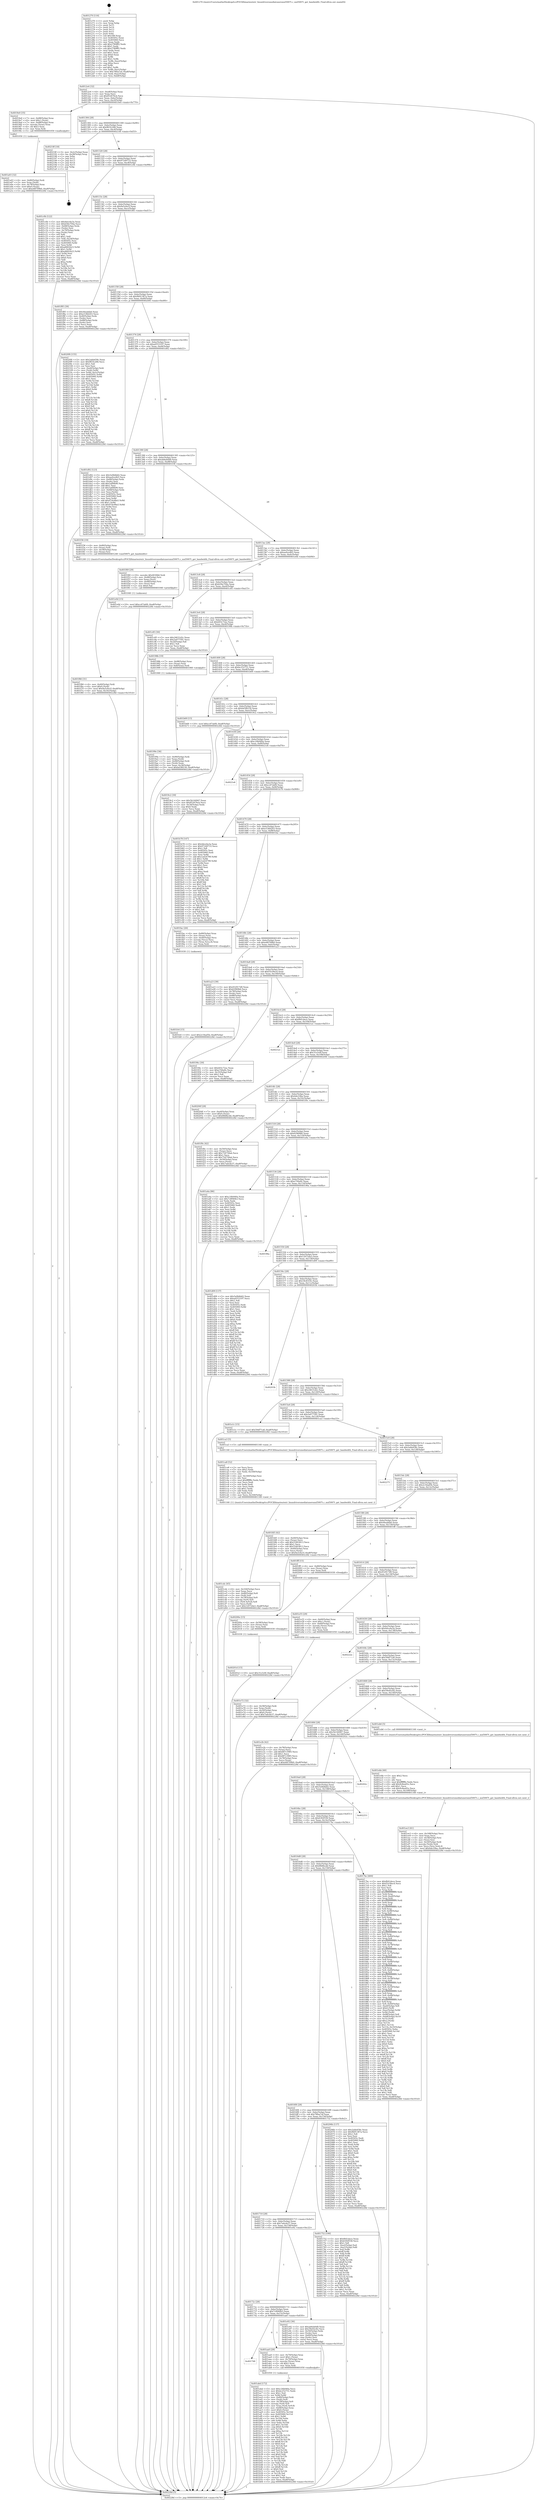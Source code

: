 digraph "0x401270" {
  label = "0x401270 (/mnt/c/Users/mathe/Desktop/tcc/POCII/binaries/extr_linuxdriversmediatunersmxl5007t.c_mxl5007t_get_bandwidth_Final-ollvm.out::main(0))"
  labelloc = "t"
  node[shape=record]

  Entry [label="",width=0.3,height=0.3,shape=circle,fillcolor=black,style=filled]
  "0x4012e4" [label="{
     0x4012e4 [32]\l
     | [instrs]\l
     &nbsp;&nbsp;0x4012e4 \<+6\>: mov -0xa8(%rbp),%eax\l
     &nbsp;&nbsp;0x4012ea \<+2\>: mov %eax,%ecx\l
     &nbsp;&nbsp;0x4012ec \<+6\>: sub $0x852676cb,%ecx\l
     &nbsp;&nbsp;0x4012f2 \<+6\>: mov %eax,-0xbc(%rbp)\l
     &nbsp;&nbsp;0x4012f8 \<+6\>: mov %ecx,-0xc0(%rbp)\l
     &nbsp;&nbsp;0x4012fe \<+6\>: je 00000000004019e0 \<main+0x770\>\l
  }"]
  "0x4019e0" [label="{
     0x4019e0 [35]\l
     | [instrs]\l
     &nbsp;&nbsp;0x4019e0 \<+7\>: mov -0x88(%rbp),%rax\l
     &nbsp;&nbsp;0x4019e7 \<+6\>: movl $0x1,(%rax)\l
     &nbsp;&nbsp;0x4019ed \<+7\>: mov -0x88(%rbp),%rax\l
     &nbsp;&nbsp;0x4019f4 \<+3\>: movslq (%rax),%rax\l
     &nbsp;&nbsp;0x4019f7 \<+4\>: shl $0x3,%rax\l
     &nbsp;&nbsp;0x4019fb \<+3\>: mov %rax,%rdi\l
     &nbsp;&nbsp;0x4019fe \<+5\>: call 0000000000401050 \<malloc@plt\>\l
     | [calls]\l
     &nbsp;&nbsp;0x401050 \{1\} (unknown)\l
  }"]
  "0x401304" [label="{
     0x401304 [28]\l
     | [instrs]\l
     &nbsp;&nbsp;0x401304 \<+5\>: jmp 0000000000401309 \<main+0x99\>\l
     &nbsp;&nbsp;0x401309 \<+6\>: mov -0xbc(%rbp),%eax\l
     &nbsp;&nbsp;0x40130f \<+5\>: sub $0x961fc266,%eax\l
     &nbsp;&nbsp;0x401314 \<+6\>: mov %eax,-0xc4(%rbp)\l
     &nbsp;&nbsp;0x40131a \<+6\>: je 000000000040218f \<main+0xf1f\>\l
  }"]
  Exit [label="",width=0.3,height=0.3,shape=circle,fillcolor=black,style=filled,peripheries=2]
  "0x40218f" [label="{
     0x40218f [18]\l
     | [instrs]\l
     &nbsp;&nbsp;0x40218f \<+3\>: mov -0x2c(%rbp),%eax\l
     &nbsp;&nbsp;0x402192 \<+4\>: lea -0x28(%rbp),%rsp\l
     &nbsp;&nbsp;0x402196 \<+1\>: pop %rbx\l
     &nbsp;&nbsp;0x402197 \<+2\>: pop %r12\l
     &nbsp;&nbsp;0x402199 \<+2\>: pop %r13\l
     &nbsp;&nbsp;0x40219b \<+2\>: pop %r14\l
     &nbsp;&nbsp;0x40219d \<+2\>: pop %r15\l
     &nbsp;&nbsp;0x40219f \<+1\>: pop %rbp\l
     &nbsp;&nbsp;0x4021a0 \<+1\>: ret\l
  }"]
  "0x401320" [label="{
     0x401320 [28]\l
     | [instrs]\l
     &nbsp;&nbsp;0x401320 \<+5\>: jmp 0000000000401325 \<main+0xb5\>\l
     &nbsp;&nbsp;0x401325 \<+6\>: mov -0xbc(%rbp),%eax\l
     &nbsp;&nbsp;0x40132b \<+5\>: sub $0x97249733,%eax\l
     &nbsp;&nbsp;0x401330 \<+6\>: mov %eax,-0xc8(%rbp)\l
     &nbsp;&nbsp;0x401336 \<+6\>: je 0000000000401c0b \<main+0x99b\>\l
  }"]
  "0x40201d" [label="{
     0x40201d [15]\l
     | [instrs]\l
     &nbsp;&nbsp;0x40201d \<+10\>: movl $0x31e3c6f,-0xa8(%rbp)\l
     &nbsp;&nbsp;0x402027 \<+5\>: jmp 000000000040228d \<main+0x101d\>\l
  }"]
  "0x401c0b" [label="{
     0x401c0b [122]\l
     | [instrs]\l
     &nbsp;&nbsp;0x401c0b \<+5\>: mov $0x4dce4a3a,%eax\l
     &nbsp;&nbsp;0x401c10 \<+5\>: mov $0xb56e704a,%ecx\l
     &nbsp;&nbsp;0x401c15 \<+4\>: mov -0x68(%rbp),%rdx\l
     &nbsp;&nbsp;0x401c19 \<+2\>: mov (%rdx),%esi\l
     &nbsp;&nbsp;0x401c1b \<+4\>: mov -0x70(%rbp),%rdx\l
     &nbsp;&nbsp;0x401c1f \<+2\>: cmp (%rdx),%esi\l
     &nbsp;&nbsp;0x401c21 \<+4\>: setl %dil\l
     &nbsp;&nbsp;0x401c25 \<+4\>: and $0x1,%dil\l
     &nbsp;&nbsp;0x401c29 \<+4\>: mov %dil,-0x2d(%rbp)\l
     &nbsp;&nbsp;0x401c2d \<+7\>: mov 0x40505c,%esi\l
     &nbsp;&nbsp;0x401c34 \<+8\>: mov 0x405060,%r8d\l
     &nbsp;&nbsp;0x401c3c \<+3\>: mov %esi,%r9d\l
     &nbsp;&nbsp;0x401c3f \<+7\>: add $0xa6602b23,%r9d\l
     &nbsp;&nbsp;0x401c46 \<+4\>: sub $0x1,%r9d\l
     &nbsp;&nbsp;0x401c4a \<+7\>: sub $0xa6602b23,%r9d\l
     &nbsp;&nbsp;0x401c51 \<+4\>: imul %r9d,%esi\l
     &nbsp;&nbsp;0x401c55 \<+3\>: and $0x1,%esi\l
     &nbsp;&nbsp;0x401c58 \<+3\>: cmp $0x0,%esi\l
     &nbsp;&nbsp;0x401c5b \<+4\>: sete %dil\l
     &nbsp;&nbsp;0x401c5f \<+4\>: cmp $0xa,%r8d\l
     &nbsp;&nbsp;0x401c63 \<+4\>: setl %r10b\l
     &nbsp;&nbsp;0x401c67 \<+3\>: mov %dil,%r11b\l
     &nbsp;&nbsp;0x401c6a \<+3\>: and %r10b,%r11b\l
     &nbsp;&nbsp;0x401c6d \<+3\>: xor %r10b,%dil\l
     &nbsp;&nbsp;0x401c70 \<+3\>: or %dil,%r11b\l
     &nbsp;&nbsp;0x401c73 \<+4\>: test $0x1,%r11b\l
     &nbsp;&nbsp;0x401c77 \<+3\>: cmovne %ecx,%eax\l
     &nbsp;&nbsp;0x401c7a \<+6\>: mov %eax,-0xa8(%rbp)\l
     &nbsp;&nbsp;0x401c80 \<+5\>: jmp 000000000040228d \<main+0x101d\>\l
  }"]
  "0x40133c" [label="{
     0x40133c [28]\l
     | [instrs]\l
     &nbsp;&nbsp;0x40133c \<+5\>: jmp 0000000000401341 \<main+0xd1\>\l
     &nbsp;&nbsp;0x401341 \<+6\>: mov -0xbc(%rbp),%eax\l
     &nbsp;&nbsp;0x401347 \<+5\>: sub $0x9a5c6a1f,%eax\l
     &nbsp;&nbsp;0x40134c \<+6\>: mov %eax,-0xcc(%rbp)\l
     &nbsp;&nbsp;0x401352 \<+6\>: je 0000000000401f85 \<main+0xd15\>\l
  }"]
  "0x40200e" [label="{
     0x40200e [15]\l
     | [instrs]\l
     &nbsp;&nbsp;0x40200e \<+4\>: mov -0x58(%rbp),%rax\l
     &nbsp;&nbsp;0x402012 \<+3\>: mov (%rax),%rax\l
     &nbsp;&nbsp;0x402015 \<+3\>: mov %rax,%rdi\l
     &nbsp;&nbsp;0x402018 \<+5\>: call 0000000000401030 \<free@plt\>\l
     | [calls]\l
     &nbsp;&nbsp;0x401030 \{1\} (unknown)\l
  }"]
  "0x401f85" [label="{
     0x401f85 [39]\l
     | [instrs]\l
     &nbsp;&nbsp;0x401f85 \<+5\>: mov $0x44eabfa6,%eax\l
     &nbsp;&nbsp;0x401f8a \<+5\>: mov $0xe538d203,%ecx\l
     &nbsp;&nbsp;0x401f8f \<+4\>: mov -0x40(%rbp),%rdx\l
     &nbsp;&nbsp;0x401f93 \<+2\>: mov (%rdx),%esi\l
     &nbsp;&nbsp;0x401f95 \<+7\>: mov -0x88(%rbp),%rdx\l
     &nbsp;&nbsp;0x401f9c \<+2\>: cmp (%rdx),%esi\l
     &nbsp;&nbsp;0x401f9e \<+3\>: cmovl %ecx,%eax\l
     &nbsp;&nbsp;0x401fa1 \<+6\>: mov %eax,-0xa8(%rbp)\l
     &nbsp;&nbsp;0x401fa7 \<+5\>: jmp 000000000040228d \<main+0x101d\>\l
  }"]
  "0x401358" [label="{
     0x401358 [28]\l
     | [instrs]\l
     &nbsp;&nbsp;0x401358 \<+5\>: jmp 000000000040135d \<main+0xed\>\l
     &nbsp;&nbsp;0x40135d \<+6\>: mov -0xbc(%rbp),%eax\l
     &nbsp;&nbsp;0x401363 \<+5\>: sub $0x9b91387a,%eax\l
     &nbsp;&nbsp;0x401368 \<+6\>: mov %eax,-0xd0(%rbp)\l
     &nbsp;&nbsp;0x40136e \<+6\>: je 00000000004020f4 \<main+0xe84\>\l
  }"]
  "0x401fc6" [label="{
     0x401fc6 [15]\l
     | [instrs]\l
     &nbsp;&nbsp;0x401fc6 \<+10\>: movl $0x2c54ad5b,-0xa8(%rbp)\l
     &nbsp;&nbsp;0x401fd0 \<+5\>: jmp 000000000040228d \<main+0x101d\>\l
  }"]
  "0x4020f4" [label="{
     0x4020f4 [155]\l
     | [instrs]\l
     &nbsp;&nbsp;0x4020f4 \<+5\>: mov $0x2abb458c,%eax\l
     &nbsp;&nbsp;0x4020f9 \<+5\>: mov $0x961fc266,%ecx\l
     &nbsp;&nbsp;0x4020fe \<+2\>: mov $0x1,%dl\l
     &nbsp;&nbsp;0x402100 \<+2\>: xor %esi,%esi\l
     &nbsp;&nbsp;0x402102 \<+7\>: mov -0xa0(%rbp),%rdi\l
     &nbsp;&nbsp;0x402109 \<+3\>: mov (%rdi),%r8d\l
     &nbsp;&nbsp;0x40210c \<+4\>: mov %r8d,-0x2c(%rbp)\l
     &nbsp;&nbsp;0x402110 \<+8\>: mov 0x40505c,%r8d\l
     &nbsp;&nbsp;0x402118 \<+8\>: mov 0x405060,%r9d\l
     &nbsp;&nbsp;0x402120 \<+3\>: sub $0x1,%esi\l
     &nbsp;&nbsp;0x402123 \<+3\>: mov %r8d,%r10d\l
     &nbsp;&nbsp;0x402126 \<+3\>: add %esi,%r10d\l
     &nbsp;&nbsp;0x402129 \<+4\>: imul %r10d,%r8d\l
     &nbsp;&nbsp;0x40212d \<+4\>: and $0x1,%r8d\l
     &nbsp;&nbsp;0x402131 \<+4\>: cmp $0x0,%r8d\l
     &nbsp;&nbsp;0x402135 \<+4\>: sete %r11b\l
     &nbsp;&nbsp;0x402139 \<+4\>: cmp $0xa,%r9d\l
     &nbsp;&nbsp;0x40213d \<+3\>: setl %bl\l
     &nbsp;&nbsp;0x402140 \<+3\>: mov %r11b,%r14b\l
     &nbsp;&nbsp;0x402143 \<+4\>: xor $0xff,%r14b\l
     &nbsp;&nbsp;0x402147 \<+3\>: mov %bl,%r15b\l
     &nbsp;&nbsp;0x40214a \<+4\>: xor $0xff,%r15b\l
     &nbsp;&nbsp;0x40214e \<+3\>: xor $0x0,%dl\l
     &nbsp;&nbsp;0x402151 \<+3\>: mov %r14b,%r12b\l
     &nbsp;&nbsp;0x402154 \<+4\>: and $0x0,%r12b\l
     &nbsp;&nbsp;0x402158 \<+3\>: and %dl,%r11b\l
     &nbsp;&nbsp;0x40215b \<+3\>: mov %r15b,%r13b\l
     &nbsp;&nbsp;0x40215e \<+4\>: and $0x0,%r13b\l
     &nbsp;&nbsp;0x402162 \<+2\>: and %dl,%bl\l
     &nbsp;&nbsp;0x402164 \<+3\>: or %r11b,%r12b\l
     &nbsp;&nbsp;0x402167 \<+3\>: or %bl,%r13b\l
     &nbsp;&nbsp;0x40216a \<+3\>: xor %r13b,%r12b\l
     &nbsp;&nbsp;0x40216d \<+3\>: or %r15b,%r14b\l
     &nbsp;&nbsp;0x402170 \<+4\>: xor $0xff,%r14b\l
     &nbsp;&nbsp;0x402174 \<+3\>: or $0x0,%dl\l
     &nbsp;&nbsp;0x402177 \<+3\>: and %dl,%r14b\l
     &nbsp;&nbsp;0x40217a \<+3\>: or %r14b,%r12b\l
     &nbsp;&nbsp;0x40217d \<+4\>: test $0x1,%r12b\l
     &nbsp;&nbsp;0x402181 \<+3\>: cmovne %ecx,%eax\l
     &nbsp;&nbsp;0x402184 \<+6\>: mov %eax,-0xa8(%rbp)\l
     &nbsp;&nbsp;0x40218a \<+5\>: jmp 000000000040228d \<main+0x101d\>\l
  }"]
  "0x401374" [label="{
     0x401374 [28]\l
     | [instrs]\l
     &nbsp;&nbsp;0x401374 \<+5\>: jmp 0000000000401379 \<main+0x109\>\l
     &nbsp;&nbsp;0x401379 \<+6\>: mov -0xbc(%rbp),%eax\l
     &nbsp;&nbsp;0x40137f \<+5\>: sub $0xa0553197,%eax\l
     &nbsp;&nbsp;0x401384 \<+6\>: mov %eax,-0xd4(%rbp)\l
     &nbsp;&nbsp;0x40138a \<+6\>: je 0000000000401d92 \<main+0xb22\>\l
  }"]
  "0x401f66" [label="{
     0x401f66 [31]\l
     | [instrs]\l
     &nbsp;&nbsp;0x401f66 \<+4\>: mov -0x40(%rbp),%rdi\l
     &nbsp;&nbsp;0x401f6a \<+6\>: movl $0x0,(%rdi)\l
     &nbsp;&nbsp;0x401f70 \<+10\>: movl $0x9a5c6a1f,-0xa8(%rbp)\l
     &nbsp;&nbsp;0x401f7a \<+6\>: mov %eax,-0x16c(%rbp)\l
     &nbsp;&nbsp;0x401f80 \<+5\>: jmp 000000000040228d \<main+0x101d\>\l
  }"]
  "0x401d92" [label="{
     0x401d92 [123]\l
     | [instrs]\l
     &nbsp;&nbsp;0x401d92 \<+5\>: mov $0x5e0b8dd2,%eax\l
     &nbsp;&nbsp;0x401d97 \<+5\>: mov $0xae0ce4b5,%ecx\l
     &nbsp;&nbsp;0x401d9c \<+4\>: mov -0x68(%rbp),%rdx\l
     &nbsp;&nbsp;0x401da0 \<+2\>: mov (%rdx),%esi\l
     &nbsp;&nbsp;0x401da2 \<+6\>: add $0x5af0fb90,%esi\l
     &nbsp;&nbsp;0x401da8 \<+3\>: add $0x1,%esi\l
     &nbsp;&nbsp;0x401dab \<+6\>: sub $0x5af0fb90,%esi\l
     &nbsp;&nbsp;0x401db1 \<+4\>: mov -0x68(%rbp),%rdx\l
     &nbsp;&nbsp;0x401db5 \<+2\>: mov %esi,(%rdx)\l
     &nbsp;&nbsp;0x401db7 \<+7\>: mov 0x40505c,%esi\l
     &nbsp;&nbsp;0x401dbe \<+7\>: mov 0x405060,%edi\l
     &nbsp;&nbsp;0x401dc5 \<+3\>: mov %esi,%r8d\l
     &nbsp;&nbsp;0x401dc8 \<+7\>: add $0x97dc68a5,%r8d\l
     &nbsp;&nbsp;0x401dcf \<+4\>: sub $0x1,%r8d\l
     &nbsp;&nbsp;0x401dd3 \<+7\>: sub $0x97dc68a5,%r8d\l
     &nbsp;&nbsp;0x401dda \<+4\>: imul %r8d,%esi\l
     &nbsp;&nbsp;0x401dde \<+3\>: and $0x1,%esi\l
     &nbsp;&nbsp;0x401de1 \<+3\>: cmp $0x0,%esi\l
     &nbsp;&nbsp;0x401de4 \<+4\>: sete %r9b\l
     &nbsp;&nbsp;0x401de8 \<+3\>: cmp $0xa,%edi\l
     &nbsp;&nbsp;0x401deb \<+4\>: setl %r10b\l
     &nbsp;&nbsp;0x401def \<+3\>: mov %r9b,%r11b\l
     &nbsp;&nbsp;0x401df2 \<+3\>: and %r10b,%r11b\l
     &nbsp;&nbsp;0x401df5 \<+3\>: xor %r10b,%r9b\l
     &nbsp;&nbsp;0x401df8 \<+3\>: or %r9b,%r11b\l
     &nbsp;&nbsp;0x401dfb \<+4\>: test $0x1,%r11b\l
     &nbsp;&nbsp;0x401dff \<+3\>: cmovne %ecx,%eax\l
     &nbsp;&nbsp;0x401e02 \<+6\>: mov %eax,-0xa8(%rbp)\l
     &nbsp;&nbsp;0x401e08 \<+5\>: jmp 000000000040228d \<main+0x101d\>\l
  }"]
  "0x401390" [label="{
     0x401390 [28]\l
     | [instrs]\l
     &nbsp;&nbsp;0x401390 \<+5\>: jmp 0000000000401395 \<main+0x125\>\l
     &nbsp;&nbsp;0x401395 \<+6\>: mov -0xbc(%rbp),%eax\l
     &nbsp;&nbsp;0x40139b \<+5\>: sub $0xab6eb0d9,%eax\l
     &nbsp;&nbsp;0x4013a0 \<+6\>: mov %eax,-0xd8(%rbp)\l
     &nbsp;&nbsp;0x4013a6 \<+6\>: je 0000000000401f36 \<main+0xcc6\>\l
  }"]
  "0x401f49" [label="{
     0x401f49 [29]\l
     | [instrs]\l
     &nbsp;&nbsp;0x401f49 \<+10\>: movabs $0x4030b6,%rdi\l
     &nbsp;&nbsp;0x401f53 \<+4\>: mov -0x48(%rbp),%rsi\l
     &nbsp;&nbsp;0x401f57 \<+2\>: mov %eax,(%rsi)\l
     &nbsp;&nbsp;0x401f59 \<+4\>: mov -0x48(%rbp),%rsi\l
     &nbsp;&nbsp;0x401f5d \<+2\>: mov (%rsi),%esi\l
     &nbsp;&nbsp;0x401f5f \<+2\>: mov $0x0,%al\l
     &nbsp;&nbsp;0x401f61 \<+5\>: call 0000000000401040 \<printf@plt\>\l
     | [calls]\l
     &nbsp;&nbsp;0x401040 \{1\} (unknown)\l
  }"]
  "0x401f36" [label="{
     0x401f36 [19]\l
     | [instrs]\l
     &nbsp;&nbsp;0x401f36 \<+4\>: mov -0x80(%rbp),%rax\l
     &nbsp;&nbsp;0x401f3a \<+3\>: mov (%rax),%rdi\l
     &nbsp;&nbsp;0x401f3d \<+4\>: mov -0x58(%rbp),%rax\l
     &nbsp;&nbsp;0x401f41 \<+3\>: mov (%rax),%rsi\l
     &nbsp;&nbsp;0x401f44 \<+5\>: call 0000000000401240 \<mxl5007t_get_bandwidth\>\l
     | [calls]\l
     &nbsp;&nbsp;0x401240 \{1\} (/mnt/c/Users/mathe/Desktop/tcc/POCII/binaries/extr_linuxdriversmediatunersmxl5007t.c_mxl5007t_get_bandwidth_Final-ollvm.out::mxl5007t_get_bandwidth)\l
  }"]
  "0x4013ac" [label="{
     0x4013ac [28]\l
     | [instrs]\l
     &nbsp;&nbsp;0x4013ac \<+5\>: jmp 00000000004013b1 \<main+0x141\>\l
     &nbsp;&nbsp;0x4013b1 \<+6\>: mov -0xbc(%rbp),%eax\l
     &nbsp;&nbsp;0x4013b7 \<+5\>: sub $0xae0ce4b5,%eax\l
     &nbsp;&nbsp;0x4013bc \<+6\>: mov %eax,-0xdc(%rbp)\l
     &nbsp;&nbsp;0x4013c2 \<+6\>: je 0000000000401e0d \<main+0xb9d\>\l
  }"]
  "0x401ee3" [label="{
     0x401ee3 [41]\l
     | [instrs]\l
     &nbsp;&nbsp;0x401ee3 \<+6\>: mov -0x168(%rbp),%ecx\l
     &nbsp;&nbsp;0x401ee9 \<+3\>: imul %eax,%ecx\l
     &nbsp;&nbsp;0x401eec \<+4\>: mov -0x58(%rbp),%rsi\l
     &nbsp;&nbsp;0x401ef0 \<+3\>: mov (%rsi),%rsi\l
     &nbsp;&nbsp;0x401ef3 \<+4\>: mov -0x50(%rbp),%rdi\l
     &nbsp;&nbsp;0x401ef7 \<+3\>: movslq (%rdi),%rdi\l
     &nbsp;&nbsp;0x401efa \<+3\>: mov %ecx,(%rsi,%rdi,4)\l
     &nbsp;&nbsp;0x401efd \<+10\>: movl $0x4de10ba,-0xa8(%rbp)\l
     &nbsp;&nbsp;0x401f07 \<+5\>: jmp 000000000040228d \<main+0x101d\>\l
  }"]
  "0x401e0d" [label="{
     0x401e0d [15]\l
     | [instrs]\l
     &nbsp;&nbsp;0x401e0d \<+10\>: movl $0xcc67abf4,-0xa8(%rbp)\l
     &nbsp;&nbsp;0x401e17 \<+5\>: jmp 000000000040228d \<main+0x101d\>\l
  }"]
  "0x4013c8" [label="{
     0x4013c8 [28]\l
     | [instrs]\l
     &nbsp;&nbsp;0x4013c8 \<+5\>: jmp 00000000004013cd \<main+0x15d\>\l
     &nbsp;&nbsp;0x4013cd \<+6\>: mov -0xbc(%rbp),%eax\l
     &nbsp;&nbsp;0x4013d3 \<+5\>: sub $0xb56e704a,%eax\l
     &nbsp;&nbsp;0x4013d8 \<+6\>: mov %eax,-0xe0(%rbp)\l
     &nbsp;&nbsp;0x4013de \<+6\>: je 0000000000401c85 \<main+0xa15\>\l
  }"]
  "0x401ebb" [label="{
     0x401ebb [40]\l
     | [instrs]\l
     &nbsp;&nbsp;0x401ebb \<+5\>: mov $0x2,%ecx\l
     &nbsp;&nbsp;0x401ec0 \<+1\>: cltd\l
     &nbsp;&nbsp;0x401ec1 \<+2\>: idiv %ecx\l
     &nbsp;&nbsp;0x401ec3 \<+6\>: imul $0xfffffffe,%edx,%ecx\l
     &nbsp;&nbsp;0x401ec9 \<+6\>: add $0x9c8ea93c,%ecx\l
     &nbsp;&nbsp;0x401ecf \<+3\>: add $0x1,%ecx\l
     &nbsp;&nbsp;0x401ed2 \<+6\>: sub $0x9c8ea93c,%ecx\l
     &nbsp;&nbsp;0x401ed8 \<+6\>: mov %ecx,-0x168(%rbp)\l
     &nbsp;&nbsp;0x401ede \<+5\>: call 0000000000401160 \<next_i\>\l
     | [calls]\l
     &nbsp;&nbsp;0x401160 \{1\} (/mnt/c/Users/mathe/Desktop/tcc/POCII/binaries/extr_linuxdriversmediatunersmxl5007t.c_mxl5007t_get_bandwidth_Final-ollvm.out::next_i)\l
  }"]
  "0x401c85" [label="{
     0x401c85 [30]\l
     | [instrs]\l
     &nbsp;&nbsp;0x401c85 \<+5\>: mov $0x24631d2c,%eax\l
     &nbsp;&nbsp;0x401c8a \<+5\>: mov $0x2a077591,%ecx\l
     &nbsp;&nbsp;0x401c8f \<+3\>: mov -0x2d(%rbp),%dl\l
     &nbsp;&nbsp;0x401c92 \<+3\>: test $0x1,%dl\l
     &nbsp;&nbsp;0x401c95 \<+3\>: cmovne %ecx,%eax\l
     &nbsp;&nbsp;0x401c98 \<+6\>: mov %eax,-0xa8(%rbp)\l
     &nbsp;&nbsp;0x401c9e \<+5\>: jmp 000000000040228d \<main+0x101d\>\l
  }"]
  "0x4013e4" [label="{
     0x4013e4 [28]\l
     | [instrs]\l
     &nbsp;&nbsp;0x4013e4 \<+5\>: jmp 00000000004013e9 \<main+0x179\>\l
     &nbsp;&nbsp;0x4013e9 \<+6\>: mov -0xbc(%rbp),%eax\l
     &nbsp;&nbsp;0x4013ef \<+5\>: sub $0xb93c72ac,%eax\l
     &nbsp;&nbsp;0x4013f4 \<+6\>: mov %eax,-0xe4(%rbp)\l
     &nbsp;&nbsp;0x4013fa \<+6\>: je 000000000040198b \<main+0x71b\>\l
  }"]
  "0x401e72" [label="{
     0x401e72 [32]\l
     | [instrs]\l
     &nbsp;&nbsp;0x401e72 \<+4\>: mov -0x58(%rbp),%rdi\l
     &nbsp;&nbsp;0x401e76 \<+3\>: mov %rax,(%rdi)\l
     &nbsp;&nbsp;0x401e79 \<+4\>: mov -0x50(%rbp),%rax\l
     &nbsp;&nbsp;0x401e7d \<+6\>: movl $0x0,(%rax)\l
     &nbsp;&nbsp;0x401e83 \<+10\>: movl $0x7adcda37,-0xa8(%rbp)\l
     &nbsp;&nbsp;0x401e8d \<+5\>: jmp 000000000040228d \<main+0x101d\>\l
  }"]
  "0x40198b" [label="{
     0x40198b [19]\l
     | [instrs]\l
     &nbsp;&nbsp;0x40198b \<+7\>: mov -0x98(%rbp),%rax\l
     &nbsp;&nbsp;0x401992 \<+3\>: mov (%rax),%rax\l
     &nbsp;&nbsp;0x401995 \<+4\>: mov 0x8(%rax),%rdi\l
     &nbsp;&nbsp;0x401999 \<+5\>: call 0000000000401060 \<atoi@plt\>\l
     | [calls]\l
     &nbsp;&nbsp;0x401060 \{1\} (unknown)\l
  }"]
  "0x401400" [label="{
     0x401400 [28]\l
     | [instrs]\l
     &nbsp;&nbsp;0x401400 \<+5\>: jmp 0000000000401405 \<main+0x195\>\l
     &nbsp;&nbsp;0x401405 \<+6\>: mov -0xbc(%rbp),%eax\l
     &nbsp;&nbsp;0x40140b \<+5\>: sub $0xbc252751,%eax\l
     &nbsp;&nbsp;0x401410 \<+6\>: mov %eax,-0xe8(%rbp)\l
     &nbsp;&nbsp;0x401416 \<+6\>: je 0000000000401b69 \<main+0x8f9\>\l
  }"]
  "0x401cdc" [label="{
     0x401cdc [45]\l
     | [instrs]\l
     &nbsp;&nbsp;0x401cdc \<+6\>: mov -0x164(%rbp),%ecx\l
     &nbsp;&nbsp;0x401ce2 \<+3\>: imul %eax,%ecx\l
     &nbsp;&nbsp;0x401ce5 \<+4\>: mov -0x80(%rbp),%r8\l
     &nbsp;&nbsp;0x401ce9 \<+3\>: mov (%r8),%r8\l
     &nbsp;&nbsp;0x401cec \<+4\>: mov -0x78(%rbp),%r9\l
     &nbsp;&nbsp;0x401cf0 \<+3\>: movslq (%r9),%r9\l
     &nbsp;&nbsp;0x401cf3 \<+4\>: mov (%r8,%r9,8),%r8\l
     &nbsp;&nbsp;0x401cf7 \<+3\>: mov %ecx,(%r8)\l
     &nbsp;&nbsp;0x401cfa \<+10\>: movl $0x12072da3,-0xa8(%rbp)\l
     &nbsp;&nbsp;0x401d04 \<+5\>: jmp 000000000040228d \<main+0x101d\>\l
  }"]
  "0x401b69" [label="{
     0x401b69 [15]\l
     | [instrs]\l
     &nbsp;&nbsp;0x401b69 \<+10\>: movl $0xcc67abf4,-0xa8(%rbp)\l
     &nbsp;&nbsp;0x401b73 \<+5\>: jmp 000000000040228d \<main+0x101d\>\l
  }"]
  "0x40141c" [label="{
     0x40141c [28]\l
     | [instrs]\l
     &nbsp;&nbsp;0x40141c \<+5\>: jmp 0000000000401421 \<main+0x1b1\>\l
     &nbsp;&nbsp;0x401421 \<+6\>: mov -0xbc(%rbp),%eax\l
     &nbsp;&nbsp;0x401427 \<+5\>: sub $0xbd3f6230,%eax\l
     &nbsp;&nbsp;0x40142c \<+6\>: mov %eax,-0xec(%rbp)\l
     &nbsp;&nbsp;0x401432 \<+6\>: je 00000000004019c2 \<main+0x752\>\l
  }"]
  "0x401ca8" [label="{
     0x401ca8 [52]\l
     | [instrs]\l
     &nbsp;&nbsp;0x401ca8 \<+2\>: xor %ecx,%ecx\l
     &nbsp;&nbsp;0x401caa \<+5\>: mov $0x2,%edx\l
     &nbsp;&nbsp;0x401caf \<+6\>: mov %edx,-0x160(%rbp)\l
     &nbsp;&nbsp;0x401cb5 \<+1\>: cltd\l
     &nbsp;&nbsp;0x401cb6 \<+6\>: mov -0x160(%rbp),%esi\l
     &nbsp;&nbsp;0x401cbc \<+2\>: idiv %esi\l
     &nbsp;&nbsp;0x401cbe \<+6\>: imul $0xfffffffe,%edx,%edx\l
     &nbsp;&nbsp;0x401cc4 \<+2\>: mov %ecx,%edi\l
     &nbsp;&nbsp;0x401cc6 \<+2\>: sub %edx,%edi\l
     &nbsp;&nbsp;0x401cc8 \<+2\>: mov %ecx,%edx\l
     &nbsp;&nbsp;0x401cca \<+3\>: sub $0x1,%edx\l
     &nbsp;&nbsp;0x401ccd \<+2\>: add %edx,%edi\l
     &nbsp;&nbsp;0x401ccf \<+2\>: sub %edi,%ecx\l
     &nbsp;&nbsp;0x401cd1 \<+6\>: mov %ecx,-0x164(%rbp)\l
     &nbsp;&nbsp;0x401cd7 \<+5\>: call 0000000000401160 \<next_i\>\l
     | [calls]\l
     &nbsp;&nbsp;0x401160 \{1\} (/mnt/c/Users/mathe/Desktop/tcc/POCII/binaries/extr_linuxdriversmediatunersmxl5007t.c_mxl5007t_get_bandwidth_Final-ollvm.out::next_i)\l
  }"]
  "0x4019c2" [label="{
     0x4019c2 [30]\l
     | [instrs]\l
     &nbsp;&nbsp;0x4019c2 \<+5\>: mov $0x5b144947,%eax\l
     &nbsp;&nbsp;0x4019c7 \<+5\>: mov $0x852676cb,%ecx\l
     &nbsp;&nbsp;0x4019cc \<+3\>: mov -0x34(%rbp),%edx\l
     &nbsp;&nbsp;0x4019cf \<+3\>: cmp $0x0,%edx\l
     &nbsp;&nbsp;0x4019d2 \<+3\>: cmove %ecx,%eax\l
     &nbsp;&nbsp;0x4019d5 \<+6\>: mov %eax,-0xa8(%rbp)\l
     &nbsp;&nbsp;0x4019db \<+5\>: jmp 000000000040228d \<main+0x101d\>\l
  }"]
  "0x401438" [label="{
     0x401438 [28]\l
     | [instrs]\l
     &nbsp;&nbsp;0x401438 \<+5\>: jmp 000000000040143d \<main+0x1cd\>\l
     &nbsp;&nbsp;0x40143d \<+6\>: mov -0xbc(%rbp),%eax\l
     &nbsp;&nbsp;0x401443 \<+5\>: sub $0xc24b040a,%eax\l
     &nbsp;&nbsp;0x401448 \<+6\>: mov %eax,-0xf0(%rbp)\l
     &nbsp;&nbsp;0x40144e \<+6\>: je 00000000004021e6 \<main+0xf76\>\l
  }"]
  "0x401abd" [label="{
     0x401abd [172]\l
     | [instrs]\l
     &nbsp;&nbsp;0x401abd \<+5\>: mov $0xc24b040a,%ecx\l
     &nbsp;&nbsp;0x401ac2 \<+5\>: mov $0xbc252751,%edx\l
     &nbsp;&nbsp;0x401ac7 \<+3\>: mov $0x1,%sil\l
     &nbsp;&nbsp;0x401aca \<+3\>: xor %r8d,%r8d\l
     &nbsp;&nbsp;0x401acd \<+4\>: mov -0x80(%rbp),%rdi\l
     &nbsp;&nbsp;0x401ad1 \<+3\>: mov (%rdi),%rdi\l
     &nbsp;&nbsp;0x401ad4 \<+4\>: mov -0x78(%rbp),%r9\l
     &nbsp;&nbsp;0x401ad8 \<+3\>: movslq (%r9),%r9\l
     &nbsp;&nbsp;0x401adb \<+4\>: mov %rax,(%rdi,%r9,8)\l
     &nbsp;&nbsp;0x401adf \<+4\>: mov -0x68(%rbp),%rax\l
     &nbsp;&nbsp;0x401ae3 \<+6\>: movl $0x0,(%rax)\l
     &nbsp;&nbsp;0x401ae9 \<+8\>: mov 0x40505c,%r10d\l
     &nbsp;&nbsp;0x401af1 \<+8\>: mov 0x405060,%r11d\l
     &nbsp;&nbsp;0x401af9 \<+4\>: sub $0x1,%r8d\l
     &nbsp;&nbsp;0x401afd \<+3\>: mov %r10d,%ebx\l
     &nbsp;&nbsp;0x401b00 \<+3\>: add %r8d,%ebx\l
     &nbsp;&nbsp;0x401b03 \<+4\>: imul %ebx,%r10d\l
     &nbsp;&nbsp;0x401b07 \<+4\>: and $0x1,%r10d\l
     &nbsp;&nbsp;0x401b0b \<+4\>: cmp $0x0,%r10d\l
     &nbsp;&nbsp;0x401b0f \<+4\>: sete %r14b\l
     &nbsp;&nbsp;0x401b13 \<+4\>: cmp $0xa,%r11d\l
     &nbsp;&nbsp;0x401b17 \<+4\>: setl %r15b\l
     &nbsp;&nbsp;0x401b1b \<+3\>: mov %r14b,%r12b\l
     &nbsp;&nbsp;0x401b1e \<+4\>: xor $0xff,%r12b\l
     &nbsp;&nbsp;0x401b22 \<+3\>: mov %r15b,%r13b\l
     &nbsp;&nbsp;0x401b25 \<+4\>: xor $0xff,%r13b\l
     &nbsp;&nbsp;0x401b29 \<+4\>: xor $0x0,%sil\l
     &nbsp;&nbsp;0x401b2d \<+3\>: mov %r12b,%al\l
     &nbsp;&nbsp;0x401b30 \<+2\>: and $0x0,%al\l
     &nbsp;&nbsp;0x401b32 \<+3\>: and %sil,%r14b\l
     &nbsp;&nbsp;0x401b35 \<+3\>: mov %r13b,%dil\l
     &nbsp;&nbsp;0x401b38 \<+4\>: and $0x0,%dil\l
     &nbsp;&nbsp;0x401b3c \<+3\>: and %sil,%r15b\l
     &nbsp;&nbsp;0x401b3f \<+3\>: or %r14b,%al\l
     &nbsp;&nbsp;0x401b42 \<+3\>: or %r15b,%dil\l
     &nbsp;&nbsp;0x401b45 \<+3\>: xor %dil,%al\l
     &nbsp;&nbsp;0x401b48 \<+3\>: or %r13b,%r12b\l
     &nbsp;&nbsp;0x401b4b \<+4\>: xor $0xff,%r12b\l
     &nbsp;&nbsp;0x401b4f \<+4\>: or $0x0,%sil\l
     &nbsp;&nbsp;0x401b53 \<+3\>: and %sil,%r12b\l
     &nbsp;&nbsp;0x401b56 \<+3\>: or %r12b,%al\l
     &nbsp;&nbsp;0x401b59 \<+2\>: test $0x1,%al\l
     &nbsp;&nbsp;0x401b5b \<+3\>: cmovne %edx,%ecx\l
     &nbsp;&nbsp;0x401b5e \<+6\>: mov %ecx,-0xa8(%rbp)\l
     &nbsp;&nbsp;0x401b64 \<+5\>: jmp 000000000040228d \<main+0x101d\>\l
  }"]
  "0x4021e6" [label="{
     0x4021e6\l
  }", style=dashed]
  "0x401454" [label="{
     0x401454 [28]\l
     | [instrs]\l
     &nbsp;&nbsp;0x401454 \<+5\>: jmp 0000000000401459 \<main+0x1e9\>\l
     &nbsp;&nbsp;0x401459 \<+6\>: mov -0xbc(%rbp),%eax\l
     &nbsp;&nbsp;0x40145f \<+5\>: sub $0xcc67abf4,%eax\l
     &nbsp;&nbsp;0x401464 \<+6\>: mov %eax,-0xf4(%rbp)\l
     &nbsp;&nbsp;0x40146a \<+6\>: je 0000000000401b78 \<main+0x908\>\l
  }"]
  "0x401748" [label="{
     0x401748\l
  }", style=dashed]
  "0x401b78" [label="{
     0x401b78 [147]\l
     | [instrs]\l
     &nbsp;&nbsp;0x401b78 \<+5\>: mov $0x4dce4a3a,%eax\l
     &nbsp;&nbsp;0x401b7d \<+5\>: mov $0x97249733,%ecx\l
     &nbsp;&nbsp;0x401b82 \<+2\>: mov $0x1,%dl\l
     &nbsp;&nbsp;0x401b84 \<+7\>: mov 0x40505c,%esi\l
     &nbsp;&nbsp;0x401b8b \<+7\>: mov 0x405060,%edi\l
     &nbsp;&nbsp;0x401b92 \<+3\>: mov %esi,%r8d\l
     &nbsp;&nbsp;0x401b95 \<+7\>: add $0x1ed24799,%r8d\l
     &nbsp;&nbsp;0x401b9c \<+4\>: sub $0x1,%r8d\l
     &nbsp;&nbsp;0x401ba0 \<+7\>: sub $0x1ed24799,%r8d\l
     &nbsp;&nbsp;0x401ba7 \<+4\>: imul %r8d,%esi\l
     &nbsp;&nbsp;0x401bab \<+3\>: and $0x1,%esi\l
     &nbsp;&nbsp;0x401bae \<+3\>: cmp $0x0,%esi\l
     &nbsp;&nbsp;0x401bb1 \<+4\>: sete %r9b\l
     &nbsp;&nbsp;0x401bb5 \<+3\>: cmp $0xa,%edi\l
     &nbsp;&nbsp;0x401bb8 \<+4\>: setl %r10b\l
     &nbsp;&nbsp;0x401bbc \<+3\>: mov %r9b,%r11b\l
     &nbsp;&nbsp;0x401bbf \<+4\>: xor $0xff,%r11b\l
     &nbsp;&nbsp;0x401bc3 \<+3\>: mov %r10b,%bl\l
     &nbsp;&nbsp;0x401bc6 \<+3\>: xor $0xff,%bl\l
     &nbsp;&nbsp;0x401bc9 \<+3\>: xor $0x1,%dl\l
     &nbsp;&nbsp;0x401bcc \<+3\>: mov %r11b,%r14b\l
     &nbsp;&nbsp;0x401bcf \<+4\>: and $0xff,%r14b\l
     &nbsp;&nbsp;0x401bd3 \<+3\>: and %dl,%r9b\l
     &nbsp;&nbsp;0x401bd6 \<+3\>: mov %bl,%r15b\l
     &nbsp;&nbsp;0x401bd9 \<+4\>: and $0xff,%r15b\l
     &nbsp;&nbsp;0x401bdd \<+3\>: and %dl,%r10b\l
     &nbsp;&nbsp;0x401be0 \<+3\>: or %r9b,%r14b\l
     &nbsp;&nbsp;0x401be3 \<+3\>: or %r10b,%r15b\l
     &nbsp;&nbsp;0x401be6 \<+3\>: xor %r15b,%r14b\l
     &nbsp;&nbsp;0x401be9 \<+3\>: or %bl,%r11b\l
     &nbsp;&nbsp;0x401bec \<+4\>: xor $0xff,%r11b\l
     &nbsp;&nbsp;0x401bf0 \<+3\>: or $0x1,%dl\l
     &nbsp;&nbsp;0x401bf3 \<+3\>: and %dl,%r11b\l
     &nbsp;&nbsp;0x401bf6 \<+3\>: or %r11b,%r14b\l
     &nbsp;&nbsp;0x401bf9 \<+4\>: test $0x1,%r14b\l
     &nbsp;&nbsp;0x401bfd \<+3\>: cmovne %ecx,%eax\l
     &nbsp;&nbsp;0x401c00 \<+6\>: mov %eax,-0xa8(%rbp)\l
     &nbsp;&nbsp;0x401c06 \<+5\>: jmp 000000000040228d \<main+0x101d\>\l
  }"]
  "0x401470" [label="{
     0x401470 [28]\l
     | [instrs]\l
     &nbsp;&nbsp;0x401470 \<+5\>: jmp 0000000000401475 \<main+0x205\>\l
     &nbsp;&nbsp;0x401475 \<+6\>: mov -0xbc(%rbp),%eax\l
     &nbsp;&nbsp;0x40147b \<+5\>: sub $0xe538d203,%eax\l
     &nbsp;&nbsp;0x401480 \<+6\>: mov %eax,-0xf8(%rbp)\l
     &nbsp;&nbsp;0x401486 \<+6\>: je 0000000000401fac \<main+0xd3c\>\l
  }"]
  "0x401aa0" [label="{
     0x401aa0 [29]\l
     | [instrs]\l
     &nbsp;&nbsp;0x401aa0 \<+4\>: mov -0x70(%rbp),%rax\l
     &nbsp;&nbsp;0x401aa4 \<+6\>: movl $0x1,(%rax)\l
     &nbsp;&nbsp;0x401aaa \<+4\>: mov -0x70(%rbp),%rax\l
     &nbsp;&nbsp;0x401aae \<+3\>: movslq (%rax),%rax\l
     &nbsp;&nbsp;0x401ab1 \<+4\>: shl $0x2,%rax\l
     &nbsp;&nbsp;0x401ab5 \<+3\>: mov %rax,%rdi\l
     &nbsp;&nbsp;0x401ab8 \<+5\>: call 0000000000401050 \<malloc@plt\>\l
     | [calls]\l
     &nbsp;&nbsp;0x401050 \{1\} (unknown)\l
  }"]
  "0x401fac" [label="{
     0x401fac [26]\l
     | [instrs]\l
     &nbsp;&nbsp;0x401fac \<+4\>: mov -0x80(%rbp),%rax\l
     &nbsp;&nbsp;0x401fb0 \<+3\>: mov (%rax),%rax\l
     &nbsp;&nbsp;0x401fb3 \<+4\>: mov -0x40(%rbp),%rcx\l
     &nbsp;&nbsp;0x401fb7 \<+3\>: movslq (%rcx),%rcx\l
     &nbsp;&nbsp;0x401fba \<+4\>: mov (%rax,%rcx,8),%rax\l
     &nbsp;&nbsp;0x401fbe \<+3\>: mov %rax,%rdi\l
     &nbsp;&nbsp;0x401fc1 \<+5\>: call 0000000000401030 \<free@plt\>\l
     | [calls]\l
     &nbsp;&nbsp;0x401030 \{1\} (unknown)\l
  }"]
  "0x40148c" [label="{
     0x40148c [28]\l
     | [instrs]\l
     &nbsp;&nbsp;0x40148c \<+5\>: jmp 0000000000401491 \<main+0x221\>\l
     &nbsp;&nbsp;0x401491 \<+6\>: mov -0xbc(%rbp),%eax\l
     &nbsp;&nbsp;0x401497 \<+5\>: sub $0xe68709b0,%eax\l
     &nbsp;&nbsp;0x40149c \<+6\>: mov %eax,-0xfc(%rbp)\l
     &nbsp;&nbsp;0x4014a2 \<+6\>: je 0000000000401a23 \<main+0x7b3\>\l
  }"]
  "0x40172c" [label="{
     0x40172c [28]\l
     | [instrs]\l
     &nbsp;&nbsp;0x40172c \<+5\>: jmp 0000000000401731 \<main+0x4c1\>\l
     &nbsp;&nbsp;0x401731 \<+6\>: mov -0xbc(%rbp),%eax\l
     &nbsp;&nbsp;0x401737 \<+5\>: sub $0x7c8940b3,%eax\l
     &nbsp;&nbsp;0x40173c \<+6\>: mov %eax,-0x15c(%rbp)\l
     &nbsp;&nbsp;0x401742 \<+6\>: je 0000000000401aa0 \<main+0x830\>\l
  }"]
  "0x401a23" [label="{
     0x401a23 [39]\l
     | [instrs]\l
     &nbsp;&nbsp;0x401a23 \<+5\>: mov $0x452917d9,%eax\l
     &nbsp;&nbsp;0x401a28 \<+5\>: mov $0x62969b6,%ecx\l
     &nbsp;&nbsp;0x401a2d \<+4\>: mov -0x78(%rbp),%rdx\l
     &nbsp;&nbsp;0x401a31 \<+2\>: mov (%rdx),%esi\l
     &nbsp;&nbsp;0x401a33 \<+7\>: mov -0x88(%rbp),%rdx\l
     &nbsp;&nbsp;0x401a3a \<+2\>: cmp (%rdx),%esi\l
     &nbsp;&nbsp;0x401a3c \<+3\>: cmovl %ecx,%eax\l
     &nbsp;&nbsp;0x401a3f \<+6\>: mov %eax,-0xa8(%rbp)\l
     &nbsp;&nbsp;0x401a45 \<+5\>: jmp 000000000040228d \<main+0x101d\>\l
  }"]
  "0x4014a8" [label="{
     0x4014a8 [28]\l
     | [instrs]\l
     &nbsp;&nbsp;0x4014a8 \<+5\>: jmp 00000000004014ad \<main+0x23d\>\l
     &nbsp;&nbsp;0x4014ad \<+6\>: mov -0xbc(%rbp),%eax\l
     &nbsp;&nbsp;0x4014b3 \<+5\>: sub $0xf1b39ec4,%eax\l
     &nbsp;&nbsp;0x4014b8 \<+6\>: mov %eax,-0x100(%rbp)\l
     &nbsp;&nbsp;0x4014be \<+6\>: je 000000000040194c \<main+0x6dc\>\l
  }"]
  "0x401e92" [label="{
     0x401e92 [36]\l
     | [instrs]\l
     &nbsp;&nbsp;0x401e92 \<+5\>: mov $0xab6eb0d9,%eax\l
     &nbsp;&nbsp;0x401e97 \<+5\>: mov $0x59e92c82,%ecx\l
     &nbsp;&nbsp;0x401e9c \<+4\>: mov -0x50(%rbp),%rdx\l
     &nbsp;&nbsp;0x401ea0 \<+2\>: mov (%rdx),%esi\l
     &nbsp;&nbsp;0x401ea2 \<+4\>: mov -0x60(%rbp),%rdx\l
     &nbsp;&nbsp;0x401ea6 \<+2\>: cmp (%rdx),%esi\l
     &nbsp;&nbsp;0x401ea8 \<+3\>: cmovl %ecx,%eax\l
     &nbsp;&nbsp;0x401eab \<+6\>: mov %eax,-0xa8(%rbp)\l
     &nbsp;&nbsp;0x401eb1 \<+5\>: jmp 000000000040228d \<main+0x101d\>\l
  }"]
  "0x40194c" [label="{
     0x40194c [30]\l
     | [instrs]\l
     &nbsp;&nbsp;0x40194c \<+5\>: mov $0xb93c72ac,%eax\l
     &nbsp;&nbsp;0x401951 \<+5\>: mov $0xe744a9c,%ecx\l
     &nbsp;&nbsp;0x401956 \<+3\>: mov -0x35(%rbp),%dl\l
     &nbsp;&nbsp;0x401959 \<+3\>: test $0x1,%dl\l
     &nbsp;&nbsp;0x40195c \<+3\>: cmovne %ecx,%eax\l
     &nbsp;&nbsp;0x40195f \<+6\>: mov %eax,-0xa8(%rbp)\l
     &nbsp;&nbsp;0x401965 \<+5\>: jmp 000000000040228d \<main+0x101d\>\l
  }"]
  "0x4014c4" [label="{
     0x4014c4 [28]\l
     | [instrs]\l
     &nbsp;&nbsp;0x4014c4 \<+5\>: jmp 00000000004014c9 \<main+0x259\>\l
     &nbsp;&nbsp;0x4014c9 \<+6\>: mov -0xbc(%rbp),%eax\l
     &nbsp;&nbsp;0x4014cf \<+5\>: sub $0xf641dece,%eax\l
     &nbsp;&nbsp;0x4014d4 \<+6\>: mov %eax,-0x104(%rbp)\l
     &nbsp;&nbsp;0x4014da \<+6\>: je 00000000004021a1 \<main+0xf31\>\l
  }"]
  "0x401a03" [label="{
     0x401a03 [32]\l
     | [instrs]\l
     &nbsp;&nbsp;0x401a03 \<+4\>: mov -0x80(%rbp),%rdi\l
     &nbsp;&nbsp;0x401a07 \<+3\>: mov %rax,(%rdi)\l
     &nbsp;&nbsp;0x401a0a \<+4\>: mov -0x78(%rbp),%rax\l
     &nbsp;&nbsp;0x401a0e \<+6\>: movl $0x0,(%rax)\l
     &nbsp;&nbsp;0x401a14 \<+10\>: movl $0xe68709b0,-0xa8(%rbp)\l
     &nbsp;&nbsp;0x401a1e \<+5\>: jmp 000000000040228d \<main+0x101d\>\l
  }"]
  "0x4021a1" [label="{
     0x4021a1\l
  }", style=dashed]
  "0x4014e0" [label="{
     0x4014e0 [28]\l
     | [instrs]\l
     &nbsp;&nbsp;0x4014e0 \<+5\>: jmp 00000000004014e5 \<main+0x275\>\l
     &nbsp;&nbsp;0x4014e5 \<+6\>: mov -0xbc(%rbp),%eax\l
     &nbsp;&nbsp;0x4014eb \<+5\>: sub $0x31e3c6f,%eax\l
     &nbsp;&nbsp;0x4014f0 \<+6\>: mov %eax,-0x108(%rbp)\l
     &nbsp;&nbsp;0x4014f6 \<+6\>: je 000000000040204f \<main+0xddf\>\l
  }"]
  "0x40199e" [label="{
     0x40199e [36]\l
     | [instrs]\l
     &nbsp;&nbsp;0x40199e \<+7\>: mov -0x90(%rbp),%rdi\l
     &nbsp;&nbsp;0x4019a5 \<+2\>: mov %eax,(%rdi)\l
     &nbsp;&nbsp;0x4019a7 \<+7\>: mov -0x90(%rbp),%rdi\l
     &nbsp;&nbsp;0x4019ae \<+2\>: mov (%rdi),%eax\l
     &nbsp;&nbsp;0x4019b0 \<+3\>: mov %eax,-0x34(%rbp)\l
     &nbsp;&nbsp;0x4019b3 \<+10\>: movl $0xbd3f6230,-0xa8(%rbp)\l
     &nbsp;&nbsp;0x4019bd \<+5\>: jmp 000000000040228d \<main+0x101d\>\l
  }"]
  "0x40204f" [label="{
     0x40204f [28]\l
     | [instrs]\l
     &nbsp;&nbsp;0x40204f \<+7\>: mov -0xa0(%rbp),%rax\l
     &nbsp;&nbsp;0x402056 \<+6\>: movl $0x0,(%rax)\l
     &nbsp;&nbsp;0x40205c \<+10\>: movl $0x6fb8bcdd,-0xa8(%rbp)\l
     &nbsp;&nbsp;0x402066 \<+5\>: jmp 000000000040228d \<main+0x101d\>\l
  }"]
  "0x4014fc" [label="{
     0x4014fc [28]\l
     | [instrs]\l
     &nbsp;&nbsp;0x4014fc \<+5\>: jmp 0000000000401501 \<main+0x291\>\l
     &nbsp;&nbsp;0x401501 \<+6\>: mov -0xbc(%rbp),%eax\l
     &nbsp;&nbsp;0x401507 \<+5\>: sub $0x4de10ba,%eax\l
     &nbsp;&nbsp;0x40150c \<+6\>: mov %eax,-0x10c(%rbp)\l
     &nbsp;&nbsp;0x401512 \<+6\>: je 0000000000401f0c \<main+0xc9c\>\l
  }"]
  "0x401270" [label="{
     0x401270 [116]\l
     | [instrs]\l
     &nbsp;&nbsp;0x401270 \<+1\>: push %rbp\l
     &nbsp;&nbsp;0x401271 \<+3\>: mov %rsp,%rbp\l
     &nbsp;&nbsp;0x401274 \<+2\>: push %r15\l
     &nbsp;&nbsp;0x401276 \<+2\>: push %r14\l
     &nbsp;&nbsp;0x401278 \<+2\>: push %r13\l
     &nbsp;&nbsp;0x40127a \<+2\>: push %r12\l
     &nbsp;&nbsp;0x40127c \<+1\>: push %rbx\l
     &nbsp;&nbsp;0x40127d \<+7\>: sub $0x168,%rsp\l
     &nbsp;&nbsp;0x401284 \<+7\>: mov 0x40505c,%eax\l
     &nbsp;&nbsp;0x40128b \<+7\>: mov 0x405060,%ecx\l
     &nbsp;&nbsp;0x401292 \<+2\>: mov %eax,%edx\l
     &nbsp;&nbsp;0x401294 \<+6\>: add $0x2780fff2,%edx\l
     &nbsp;&nbsp;0x40129a \<+3\>: sub $0x1,%edx\l
     &nbsp;&nbsp;0x40129d \<+6\>: sub $0x2780fff2,%edx\l
     &nbsp;&nbsp;0x4012a3 \<+3\>: imul %edx,%eax\l
     &nbsp;&nbsp;0x4012a6 \<+3\>: and $0x1,%eax\l
     &nbsp;&nbsp;0x4012a9 \<+3\>: cmp $0x0,%eax\l
     &nbsp;&nbsp;0x4012ac \<+4\>: sete %r8b\l
     &nbsp;&nbsp;0x4012b0 \<+4\>: and $0x1,%r8b\l
     &nbsp;&nbsp;0x4012b4 \<+7\>: mov %r8b,-0xa2(%rbp)\l
     &nbsp;&nbsp;0x4012bb \<+3\>: cmp $0xa,%ecx\l
     &nbsp;&nbsp;0x4012be \<+4\>: setl %r8b\l
     &nbsp;&nbsp;0x4012c2 \<+4\>: and $0x1,%r8b\l
     &nbsp;&nbsp;0x4012c6 \<+7\>: mov %r8b,-0xa1(%rbp)\l
     &nbsp;&nbsp;0x4012cd \<+10\>: movl $0x78faa7af,-0xa8(%rbp)\l
     &nbsp;&nbsp;0x4012d7 \<+6\>: mov %edi,-0xac(%rbp)\l
     &nbsp;&nbsp;0x4012dd \<+7\>: mov %rsi,-0xb8(%rbp)\l
  }"]
  "0x401f0c" [label="{
     0x401f0c [42]\l
     | [instrs]\l
     &nbsp;&nbsp;0x401f0c \<+4\>: mov -0x50(%rbp),%rax\l
     &nbsp;&nbsp;0x401f10 \<+2\>: mov (%rax),%ecx\l
     &nbsp;&nbsp;0x401f12 \<+6\>: add $0x754758ab,%ecx\l
     &nbsp;&nbsp;0x401f18 \<+3\>: add $0x1,%ecx\l
     &nbsp;&nbsp;0x401f1b \<+6\>: sub $0x754758ab,%ecx\l
     &nbsp;&nbsp;0x401f21 \<+4\>: mov -0x50(%rbp),%rax\l
     &nbsp;&nbsp;0x401f25 \<+2\>: mov %ecx,(%rax)\l
     &nbsp;&nbsp;0x401f27 \<+10\>: movl $0x7adcda37,-0xa8(%rbp)\l
     &nbsp;&nbsp;0x401f31 \<+5\>: jmp 000000000040228d \<main+0x101d\>\l
  }"]
  "0x401518" [label="{
     0x401518 [28]\l
     | [instrs]\l
     &nbsp;&nbsp;0x401518 \<+5\>: jmp 000000000040151d \<main+0x2ad\>\l
     &nbsp;&nbsp;0x40151d \<+6\>: mov -0xbc(%rbp),%eax\l
     &nbsp;&nbsp;0x401523 \<+5\>: sub $0x62969b6,%eax\l
     &nbsp;&nbsp;0x401528 \<+6\>: mov %eax,-0x110(%rbp)\l
     &nbsp;&nbsp;0x40152e \<+6\>: je 0000000000401a4a \<main+0x7da\>\l
  }"]
  "0x40228d" [label="{
     0x40228d [5]\l
     | [instrs]\l
     &nbsp;&nbsp;0x40228d \<+5\>: jmp 00000000004012e4 \<main+0x74\>\l
  }"]
  "0x401a4a" [label="{
     0x401a4a [86]\l
     | [instrs]\l
     &nbsp;&nbsp;0x401a4a \<+5\>: mov $0xc24b040a,%eax\l
     &nbsp;&nbsp;0x401a4f \<+5\>: mov $0x7c8940b3,%ecx\l
     &nbsp;&nbsp;0x401a54 \<+2\>: xor %edx,%edx\l
     &nbsp;&nbsp;0x401a56 \<+7\>: mov 0x40505c,%esi\l
     &nbsp;&nbsp;0x401a5d \<+7\>: mov 0x405060,%edi\l
     &nbsp;&nbsp;0x401a64 \<+3\>: sub $0x1,%edx\l
     &nbsp;&nbsp;0x401a67 \<+3\>: mov %esi,%r8d\l
     &nbsp;&nbsp;0x401a6a \<+3\>: add %edx,%r8d\l
     &nbsp;&nbsp;0x401a6d \<+4\>: imul %r8d,%esi\l
     &nbsp;&nbsp;0x401a71 \<+3\>: and $0x1,%esi\l
     &nbsp;&nbsp;0x401a74 \<+3\>: cmp $0x0,%esi\l
     &nbsp;&nbsp;0x401a77 \<+4\>: sete %r9b\l
     &nbsp;&nbsp;0x401a7b \<+3\>: cmp $0xa,%edi\l
     &nbsp;&nbsp;0x401a7e \<+4\>: setl %r10b\l
     &nbsp;&nbsp;0x401a82 \<+3\>: mov %r9b,%r11b\l
     &nbsp;&nbsp;0x401a85 \<+3\>: and %r10b,%r11b\l
     &nbsp;&nbsp;0x401a88 \<+3\>: xor %r10b,%r9b\l
     &nbsp;&nbsp;0x401a8b \<+3\>: or %r9b,%r11b\l
     &nbsp;&nbsp;0x401a8e \<+4\>: test $0x1,%r11b\l
     &nbsp;&nbsp;0x401a92 \<+3\>: cmovne %ecx,%eax\l
     &nbsp;&nbsp;0x401a95 \<+6\>: mov %eax,-0xa8(%rbp)\l
     &nbsp;&nbsp;0x401a9b \<+5\>: jmp 000000000040228d \<main+0x101d\>\l
  }"]
  "0x401534" [label="{
     0x401534 [28]\l
     | [instrs]\l
     &nbsp;&nbsp;0x401534 \<+5\>: jmp 0000000000401539 \<main+0x2c9\>\l
     &nbsp;&nbsp;0x401539 \<+6\>: mov -0xbc(%rbp),%eax\l
     &nbsp;&nbsp;0x40153f \<+5\>: sub $0xe744a9c,%eax\l
     &nbsp;&nbsp;0x401544 \<+6\>: mov %eax,-0x114(%rbp)\l
     &nbsp;&nbsp;0x40154a \<+6\>: je 000000000040196a \<main+0x6fa\>\l
  }"]
  "0x401710" [label="{
     0x401710 [28]\l
     | [instrs]\l
     &nbsp;&nbsp;0x401710 \<+5\>: jmp 0000000000401715 \<main+0x4a5\>\l
     &nbsp;&nbsp;0x401715 \<+6\>: mov -0xbc(%rbp),%eax\l
     &nbsp;&nbsp;0x40171b \<+5\>: sub $0x7adcda37,%eax\l
     &nbsp;&nbsp;0x401720 \<+6\>: mov %eax,-0x158(%rbp)\l
     &nbsp;&nbsp;0x401726 \<+6\>: je 0000000000401e92 \<main+0xc22\>\l
  }"]
  "0x40196a" [label="{
     0x40196a\l
  }", style=dashed]
  "0x401550" [label="{
     0x401550 [28]\l
     | [instrs]\l
     &nbsp;&nbsp;0x401550 \<+5\>: jmp 0000000000401555 \<main+0x2e5\>\l
     &nbsp;&nbsp;0x401555 \<+6\>: mov -0xbc(%rbp),%eax\l
     &nbsp;&nbsp;0x40155b \<+5\>: sub $0x12072da3,%eax\l
     &nbsp;&nbsp;0x401560 \<+6\>: mov %eax,-0x118(%rbp)\l
     &nbsp;&nbsp;0x401566 \<+6\>: je 0000000000401d09 \<main+0xa99\>\l
  }"]
  "0x401752" [label="{
     0x401752 [106]\l
     | [instrs]\l
     &nbsp;&nbsp;0x401752 \<+5\>: mov $0xf641dece,%eax\l
     &nbsp;&nbsp;0x401757 \<+5\>: mov $0x63f2f558,%ecx\l
     &nbsp;&nbsp;0x40175c \<+2\>: mov $0x1,%dl\l
     &nbsp;&nbsp;0x40175e \<+7\>: mov -0xa2(%rbp),%sil\l
     &nbsp;&nbsp;0x401765 \<+7\>: mov -0xa1(%rbp),%dil\l
     &nbsp;&nbsp;0x40176c \<+3\>: mov %sil,%r8b\l
     &nbsp;&nbsp;0x40176f \<+4\>: xor $0xff,%r8b\l
     &nbsp;&nbsp;0x401773 \<+3\>: mov %dil,%r9b\l
     &nbsp;&nbsp;0x401776 \<+4\>: xor $0xff,%r9b\l
     &nbsp;&nbsp;0x40177a \<+3\>: xor $0x1,%dl\l
     &nbsp;&nbsp;0x40177d \<+3\>: mov %r8b,%r10b\l
     &nbsp;&nbsp;0x401780 \<+4\>: and $0xff,%r10b\l
     &nbsp;&nbsp;0x401784 \<+3\>: and %dl,%sil\l
     &nbsp;&nbsp;0x401787 \<+3\>: mov %r9b,%r11b\l
     &nbsp;&nbsp;0x40178a \<+4\>: and $0xff,%r11b\l
     &nbsp;&nbsp;0x40178e \<+3\>: and %dl,%dil\l
     &nbsp;&nbsp;0x401791 \<+3\>: or %sil,%r10b\l
     &nbsp;&nbsp;0x401794 \<+3\>: or %dil,%r11b\l
     &nbsp;&nbsp;0x401797 \<+3\>: xor %r11b,%r10b\l
     &nbsp;&nbsp;0x40179a \<+3\>: or %r9b,%r8b\l
     &nbsp;&nbsp;0x40179d \<+4\>: xor $0xff,%r8b\l
     &nbsp;&nbsp;0x4017a1 \<+3\>: or $0x1,%dl\l
     &nbsp;&nbsp;0x4017a4 \<+3\>: and %dl,%r8b\l
     &nbsp;&nbsp;0x4017a7 \<+3\>: or %r8b,%r10b\l
     &nbsp;&nbsp;0x4017aa \<+4\>: test $0x1,%r10b\l
     &nbsp;&nbsp;0x4017ae \<+3\>: cmovne %ecx,%eax\l
     &nbsp;&nbsp;0x4017b1 \<+6\>: mov %eax,-0xa8(%rbp)\l
     &nbsp;&nbsp;0x4017b7 \<+5\>: jmp 000000000040228d \<main+0x101d\>\l
  }"]
  "0x401d09" [label="{
     0x401d09 [137]\l
     | [instrs]\l
     &nbsp;&nbsp;0x401d09 \<+5\>: mov $0x5e0b8dd2,%eax\l
     &nbsp;&nbsp;0x401d0e \<+5\>: mov $0xa0553197,%ecx\l
     &nbsp;&nbsp;0x401d13 \<+2\>: mov $0x1,%dl\l
     &nbsp;&nbsp;0x401d15 \<+2\>: xor %esi,%esi\l
     &nbsp;&nbsp;0x401d17 \<+7\>: mov 0x40505c,%edi\l
     &nbsp;&nbsp;0x401d1e \<+8\>: mov 0x405060,%r8d\l
     &nbsp;&nbsp;0x401d26 \<+3\>: sub $0x1,%esi\l
     &nbsp;&nbsp;0x401d29 \<+3\>: mov %edi,%r9d\l
     &nbsp;&nbsp;0x401d2c \<+3\>: add %esi,%r9d\l
     &nbsp;&nbsp;0x401d2f \<+4\>: imul %r9d,%edi\l
     &nbsp;&nbsp;0x401d33 \<+3\>: and $0x1,%edi\l
     &nbsp;&nbsp;0x401d36 \<+3\>: cmp $0x0,%edi\l
     &nbsp;&nbsp;0x401d39 \<+4\>: sete %r10b\l
     &nbsp;&nbsp;0x401d3d \<+4\>: cmp $0xa,%r8d\l
     &nbsp;&nbsp;0x401d41 \<+4\>: setl %r11b\l
     &nbsp;&nbsp;0x401d45 \<+3\>: mov %r10b,%bl\l
     &nbsp;&nbsp;0x401d48 \<+3\>: xor $0xff,%bl\l
     &nbsp;&nbsp;0x401d4b \<+3\>: mov %r11b,%r14b\l
     &nbsp;&nbsp;0x401d4e \<+4\>: xor $0xff,%r14b\l
     &nbsp;&nbsp;0x401d52 \<+3\>: xor $0x1,%dl\l
     &nbsp;&nbsp;0x401d55 \<+3\>: mov %bl,%r15b\l
     &nbsp;&nbsp;0x401d58 \<+4\>: and $0xff,%r15b\l
     &nbsp;&nbsp;0x401d5c \<+3\>: and %dl,%r10b\l
     &nbsp;&nbsp;0x401d5f \<+3\>: mov %r14b,%r12b\l
     &nbsp;&nbsp;0x401d62 \<+4\>: and $0xff,%r12b\l
     &nbsp;&nbsp;0x401d66 \<+3\>: and %dl,%r11b\l
     &nbsp;&nbsp;0x401d69 \<+3\>: or %r10b,%r15b\l
     &nbsp;&nbsp;0x401d6c \<+3\>: or %r11b,%r12b\l
     &nbsp;&nbsp;0x401d6f \<+3\>: xor %r12b,%r15b\l
     &nbsp;&nbsp;0x401d72 \<+3\>: or %r14b,%bl\l
     &nbsp;&nbsp;0x401d75 \<+3\>: xor $0xff,%bl\l
     &nbsp;&nbsp;0x401d78 \<+3\>: or $0x1,%dl\l
     &nbsp;&nbsp;0x401d7b \<+2\>: and %dl,%bl\l
     &nbsp;&nbsp;0x401d7d \<+3\>: or %bl,%r15b\l
     &nbsp;&nbsp;0x401d80 \<+4\>: test $0x1,%r15b\l
     &nbsp;&nbsp;0x401d84 \<+3\>: cmovne %ecx,%eax\l
     &nbsp;&nbsp;0x401d87 \<+6\>: mov %eax,-0xa8(%rbp)\l
     &nbsp;&nbsp;0x401d8d \<+5\>: jmp 000000000040228d \<main+0x101d\>\l
  }"]
  "0x40156c" [label="{
     0x40156c [28]\l
     | [instrs]\l
     &nbsp;&nbsp;0x40156c \<+5\>: jmp 0000000000401571 \<main+0x301\>\l
     &nbsp;&nbsp;0x401571 \<+6\>: mov -0xbc(%rbp),%eax\l
     &nbsp;&nbsp;0x401577 \<+5\>: sub $0x18c8310c,%eax\l
     &nbsp;&nbsp;0x40157c \<+6\>: mov %eax,-0x11c(%rbp)\l
     &nbsp;&nbsp;0x401582 \<+6\>: je 000000000040203b \<main+0xdcb\>\l
  }"]
  "0x4016f4" [label="{
     0x4016f4 [28]\l
     | [instrs]\l
     &nbsp;&nbsp;0x4016f4 \<+5\>: jmp 00000000004016f9 \<main+0x489\>\l
     &nbsp;&nbsp;0x4016f9 \<+6\>: mov -0xbc(%rbp),%eax\l
     &nbsp;&nbsp;0x4016ff \<+5\>: sub $0x78faa7af,%eax\l
     &nbsp;&nbsp;0x401704 \<+6\>: mov %eax,-0x154(%rbp)\l
     &nbsp;&nbsp;0x40170a \<+6\>: je 0000000000401752 \<main+0x4e2\>\l
  }"]
  "0x40203b" [label="{
     0x40203b\l
  }", style=dashed]
  "0x401588" [label="{
     0x401588 [28]\l
     | [instrs]\l
     &nbsp;&nbsp;0x401588 \<+5\>: jmp 000000000040158d \<main+0x31d\>\l
     &nbsp;&nbsp;0x40158d \<+6\>: mov -0xbc(%rbp),%eax\l
     &nbsp;&nbsp;0x401593 \<+5\>: sub $0x24631d2c,%eax\l
     &nbsp;&nbsp;0x401598 \<+6\>: mov %eax,-0x120(%rbp)\l
     &nbsp;&nbsp;0x40159e \<+6\>: je 0000000000401e1c \<main+0xbac\>\l
  }"]
  "0x40206b" [label="{
     0x40206b [137]\l
     | [instrs]\l
     &nbsp;&nbsp;0x40206b \<+5\>: mov $0x2abb458c,%eax\l
     &nbsp;&nbsp;0x402070 \<+5\>: mov $0x9b91387a,%ecx\l
     &nbsp;&nbsp;0x402075 \<+2\>: mov $0x1,%dl\l
     &nbsp;&nbsp;0x402077 \<+2\>: xor %esi,%esi\l
     &nbsp;&nbsp;0x402079 \<+7\>: mov 0x40505c,%edi\l
     &nbsp;&nbsp;0x402080 \<+8\>: mov 0x405060,%r8d\l
     &nbsp;&nbsp;0x402088 \<+3\>: sub $0x1,%esi\l
     &nbsp;&nbsp;0x40208b \<+3\>: mov %edi,%r9d\l
     &nbsp;&nbsp;0x40208e \<+3\>: add %esi,%r9d\l
     &nbsp;&nbsp;0x402091 \<+4\>: imul %r9d,%edi\l
     &nbsp;&nbsp;0x402095 \<+3\>: and $0x1,%edi\l
     &nbsp;&nbsp;0x402098 \<+3\>: cmp $0x0,%edi\l
     &nbsp;&nbsp;0x40209b \<+4\>: sete %r10b\l
     &nbsp;&nbsp;0x40209f \<+4\>: cmp $0xa,%r8d\l
     &nbsp;&nbsp;0x4020a3 \<+4\>: setl %r11b\l
     &nbsp;&nbsp;0x4020a7 \<+3\>: mov %r10b,%bl\l
     &nbsp;&nbsp;0x4020aa \<+3\>: xor $0xff,%bl\l
     &nbsp;&nbsp;0x4020ad \<+3\>: mov %r11b,%r14b\l
     &nbsp;&nbsp;0x4020b0 \<+4\>: xor $0xff,%r14b\l
     &nbsp;&nbsp;0x4020b4 \<+3\>: xor $0x0,%dl\l
     &nbsp;&nbsp;0x4020b7 \<+3\>: mov %bl,%r15b\l
     &nbsp;&nbsp;0x4020ba \<+4\>: and $0x0,%r15b\l
     &nbsp;&nbsp;0x4020be \<+3\>: and %dl,%r10b\l
     &nbsp;&nbsp;0x4020c1 \<+3\>: mov %r14b,%r12b\l
     &nbsp;&nbsp;0x4020c4 \<+4\>: and $0x0,%r12b\l
     &nbsp;&nbsp;0x4020c8 \<+3\>: and %dl,%r11b\l
     &nbsp;&nbsp;0x4020cb \<+3\>: or %r10b,%r15b\l
     &nbsp;&nbsp;0x4020ce \<+3\>: or %r11b,%r12b\l
     &nbsp;&nbsp;0x4020d1 \<+3\>: xor %r12b,%r15b\l
     &nbsp;&nbsp;0x4020d4 \<+3\>: or %r14b,%bl\l
     &nbsp;&nbsp;0x4020d7 \<+3\>: xor $0xff,%bl\l
     &nbsp;&nbsp;0x4020da \<+3\>: or $0x0,%dl\l
     &nbsp;&nbsp;0x4020dd \<+2\>: and %dl,%bl\l
     &nbsp;&nbsp;0x4020df \<+3\>: or %bl,%r15b\l
     &nbsp;&nbsp;0x4020e2 \<+4\>: test $0x1,%r15b\l
     &nbsp;&nbsp;0x4020e6 \<+3\>: cmovne %ecx,%eax\l
     &nbsp;&nbsp;0x4020e9 \<+6\>: mov %eax,-0xa8(%rbp)\l
     &nbsp;&nbsp;0x4020ef \<+5\>: jmp 000000000040228d \<main+0x101d\>\l
  }"]
  "0x401e1c" [label="{
     0x401e1c [15]\l
     | [instrs]\l
     &nbsp;&nbsp;0x401e1c \<+10\>: movl $0x59df71a8,-0xa8(%rbp)\l
     &nbsp;&nbsp;0x401e26 \<+5\>: jmp 000000000040228d \<main+0x101d\>\l
  }"]
  "0x4015a4" [label="{
     0x4015a4 [28]\l
     | [instrs]\l
     &nbsp;&nbsp;0x4015a4 \<+5\>: jmp 00000000004015a9 \<main+0x339\>\l
     &nbsp;&nbsp;0x4015a9 \<+6\>: mov -0xbc(%rbp),%eax\l
     &nbsp;&nbsp;0x4015af \<+5\>: sub $0x2a077591,%eax\l
     &nbsp;&nbsp;0x4015b4 \<+6\>: mov %eax,-0x124(%rbp)\l
     &nbsp;&nbsp;0x4015ba \<+6\>: je 0000000000401ca3 \<main+0xa33\>\l
  }"]
  "0x4016d8" [label="{
     0x4016d8 [28]\l
     | [instrs]\l
     &nbsp;&nbsp;0x4016d8 \<+5\>: jmp 00000000004016dd \<main+0x46d\>\l
     &nbsp;&nbsp;0x4016dd \<+6\>: mov -0xbc(%rbp),%eax\l
     &nbsp;&nbsp;0x4016e3 \<+5\>: sub $0x6fb8bcdd,%eax\l
     &nbsp;&nbsp;0x4016e8 \<+6\>: mov %eax,-0x150(%rbp)\l
     &nbsp;&nbsp;0x4016ee \<+6\>: je 000000000040206b \<main+0xdfb\>\l
  }"]
  "0x401ca3" [label="{
     0x401ca3 [5]\l
     | [instrs]\l
     &nbsp;&nbsp;0x401ca3 \<+5\>: call 0000000000401160 \<next_i\>\l
     | [calls]\l
     &nbsp;&nbsp;0x401160 \{1\} (/mnt/c/Users/mathe/Desktop/tcc/POCII/binaries/extr_linuxdriversmediatunersmxl5007t.c_mxl5007t_get_bandwidth_Final-ollvm.out::next_i)\l
  }"]
  "0x4015c0" [label="{
     0x4015c0 [28]\l
     | [instrs]\l
     &nbsp;&nbsp;0x4015c0 \<+5\>: jmp 00000000004015c5 \<main+0x355\>\l
     &nbsp;&nbsp;0x4015c5 \<+6\>: mov -0xbc(%rbp),%eax\l
     &nbsp;&nbsp;0x4015cb \<+5\>: sub $0x2abb458c,%eax\l
     &nbsp;&nbsp;0x4015d0 \<+6\>: mov %eax,-0x128(%rbp)\l
     &nbsp;&nbsp;0x4015d6 \<+6\>: je 0000000000402275 \<main+0x1005\>\l
  }"]
  "0x4017bc" [label="{
     0x4017bc [400]\l
     | [instrs]\l
     &nbsp;&nbsp;0x4017bc \<+5\>: mov $0xf641dece,%eax\l
     &nbsp;&nbsp;0x4017c1 \<+5\>: mov $0xf1b39ec4,%ecx\l
     &nbsp;&nbsp;0x4017c6 \<+2\>: mov $0x1,%dl\l
     &nbsp;&nbsp;0x4017c8 \<+2\>: xor %esi,%esi\l
     &nbsp;&nbsp;0x4017ca \<+3\>: mov %rsp,%rdi\l
     &nbsp;&nbsp;0x4017cd \<+4\>: add $0xfffffffffffffff0,%rdi\l
     &nbsp;&nbsp;0x4017d1 \<+3\>: mov %rdi,%rsp\l
     &nbsp;&nbsp;0x4017d4 \<+7\>: mov %rdi,-0xa0(%rbp)\l
     &nbsp;&nbsp;0x4017db \<+3\>: mov %rsp,%rdi\l
     &nbsp;&nbsp;0x4017de \<+4\>: add $0xfffffffffffffff0,%rdi\l
     &nbsp;&nbsp;0x4017e2 \<+3\>: mov %rdi,%rsp\l
     &nbsp;&nbsp;0x4017e5 \<+3\>: mov %rsp,%r8\l
     &nbsp;&nbsp;0x4017e8 \<+4\>: add $0xfffffffffffffff0,%r8\l
     &nbsp;&nbsp;0x4017ec \<+3\>: mov %r8,%rsp\l
     &nbsp;&nbsp;0x4017ef \<+7\>: mov %r8,-0x98(%rbp)\l
     &nbsp;&nbsp;0x4017f6 \<+3\>: mov %rsp,%r8\l
     &nbsp;&nbsp;0x4017f9 \<+4\>: add $0xfffffffffffffff0,%r8\l
     &nbsp;&nbsp;0x4017fd \<+3\>: mov %r8,%rsp\l
     &nbsp;&nbsp;0x401800 \<+7\>: mov %r8,-0x90(%rbp)\l
     &nbsp;&nbsp;0x401807 \<+3\>: mov %rsp,%r8\l
     &nbsp;&nbsp;0x40180a \<+4\>: add $0xfffffffffffffff0,%r8\l
     &nbsp;&nbsp;0x40180e \<+3\>: mov %r8,%rsp\l
     &nbsp;&nbsp;0x401811 \<+7\>: mov %r8,-0x88(%rbp)\l
     &nbsp;&nbsp;0x401818 \<+3\>: mov %rsp,%r8\l
     &nbsp;&nbsp;0x40181b \<+4\>: add $0xfffffffffffffff0,%r8\l
     &nbsp;&nbsp;0x40181f \<+3\>: mov %r8,%rsp\l
     &nbsp;&nbsp;0x401822 \<+4\>: mov %r8,-0x80(%rbp)\l
     &nbsp;&nbsp;0x401826 \<+3\>: mov %rsp,%r8\l
     &nbsp;&nbsp;0x401829 \<+4\>: add $0xfffffffffffffff0,%r8\l
     &nbsp;&nbsp;0x40182d \<+3\>: mov %r8,%rsp\l
     &nbsp;&nbsp;0x401830 \<+4\>: mov %r8,-0x78(%rbp)\l
     &nbsp;&nbsp;0x401834 \<+3\>: mov %rsp,%r8\l
     &nbsp;&nbsp;0x401837 \<+4\>: add $0xfffffffffffffff0,%r8\l
     &nbsp;&nbsp;0x40183b \<+3\>: mov %r8,%rsp\l
     &nbsp;&nbsp;0x40183e \<+4\>: mov %r8,-0x70(%rbp)\l
     &nbsp;&nbsp;0x401842 \<+3\>: mov %rsp,%r8\l
     &nbsp;&nbsp;0x401845 \<+4\>: add $0xfffffffffffffff0,%r8\l
     &nbsp;&nbsp;0x401849 \<+3\>: mov %r8,%rsp\l
     &nbsp;&nbsp;0x40184c \<+4\>: mov %r8,-0x68(%rbp)\l
     &nbsp;&nbsp;0x401850 \<+3\>: mov %rsp,%r8\l
     &nbsp;&nbsp;0x401853 \<+4\>: add $0xfffffffffffffff0,%r8\l
     &nbsp;&nbsp;0x401857 \<+3\>: mov %r8,%rsp\l
     &nbsp;&nbsp;0x40185a \<+4\>: mov %r8,-0x60(%rbp)\l
     &nbsp;&nbsp;0x40185e \<+3\>: mov %rsp,%r8\l
     &nbsp;&nbsp;0x401861 \<+4\>: add $0xfffffffffffffff0,%r8\l
     &nbsp;&nbsp;0x401865 \<+3\>: mov %r8,%rsp\l
     &nbsp;&nbsp;0x401868 \<+4\>: mov %r8,-0x58(%rbp)\l
     &nbsp;&nbsp;0x40186c \<+3\>: mov %rsp,%r8\l
     &nbsp;&nbsp;0x40186f \<+4\>: add $0xfffffffffffffff0,%r8\l
     &nbsp;&nbsp;0x401873 \<+3\>: mov %r8,%rsp\l
     &nbsp;&nbsp;0x401876 \<+4\>: mov %r8,-0x50(%rbp)\l
     &nbsp;&nbsp;0x40187a \<+3\>: mov %rsp,%r8\l
     &nbsp;&nbsp;0x40187d \<+4\>: add $0xfffffffffffffff0,%r8\l
     &nbsp;&nbsp;0x401881 \<+3\>: mov %r8,%rsp\l
     &nbsp;&nbsp;0x401884 \<+4\>: mov %r8,-0x48(%rbp)\l
     &nbsp;&nbsp;0x401888 \<+3\>: mov %rsp,%r8\l
     &nbsp;&nbsp;0x40188b \<+4\>: add $0xfffffffffffffff0,%r8\l
     &nbsp;&nbsp;0x40188f \<+3\>: mov %r8,%rsp\l
     &nbsp;&nbsp;0x401892 \<+4\>: mov %r8,-0x40(%rbp)\l
     &nbsp;&nbsp;0x401896 \<+7\>: mov -0xa0(%rbp),%r8\l
     &nbsp;&nbsp;0x40189d \<+7\>: movl $0x0,(%r8)\l
     &nbsp;&nbsp;0x4018a4 \<+7\>: mov -0xac(%rbp),%r9d\l
     &nbsp;&nbsp;0x4018ab \<+3\>: mov %r9d,(%rdi)\l
     &nbsp;&nbsp;0x4018ae \<+7\>: mov -0x98(%rbp),%r8\l
     &nbsp;&nbsp;0x4018b5 \<+7\>: mov -0xb8(%rbp),%r10\l
     &nbsp;&nbsp;0x4018bc \<+3\>: mov %r10,(%r8)\l
     &nbsp;&nbsp;0x4018bf \<+3\>: cmpl $0x2,(%rdi)\l
     &nbsp;&nbsp;0x4018c2 \<+4\>: setne %r11b\l
     &nbsp;&nbsp;0x4018c6 \<+4\>: and $0x1,%r11b\l
     &nbsp;&nbsp;0x4018ca \<+4\>: mov %r11b,-0x35(%rbp)\l
     &nbsp;&nbsp;0x4018ce \<+7\>: mov 0x40505c,%ebx\l
     &nbsp;&nbsp;0x4018d5 \<+8\>: mov 0x405060,%r14d\l
     &nbsp;&nbsp;0x4018dd \<+3\>: sub $0x1,%esi\l
     &nbsp;&nbsp;0x4018e0 \<+3\>: mov %ebx,%r15d\l
     &nbsp;&nbsp;0x4018e3 \<+3\>: add %esi,%r15d\l
     &nbsp;&nbsp;0x4018e6 \<+4\>: imul %r15d,%ebx\l
     &nbsp;&nbsp;0x4018ea \<+3\>: and $0x1,%ebx\l
     &nbsp;&nbsp;0x4018ed \<+3\>: cmp $0x0,%ebx\l
     &nbsp;&nbsp;0x4018f0 \<+4\>: sete %r11b\l
     &nbsp;&nbsp;0x4018f4 \<+4\>: cmp $0xa,%r14d\l
     &nbsp;&nbsp;0x4018f8 \<+4\>: setl %r12b\l
     &nbsp;&nbsp;0x4018fc \<+3\>: mov %r11b,%r13b\l
     &nbsp;&nbsp;0x4018ff \<+4\>: xor $0xff,%r13b\l
     &nbsp;&nbsp;0x401903 \<+3\>: mov %r12b,%sil\l
     &nbsp;&nbsp;0x401906 \<+4\>: xor $0xff,%sil\l
     &nbsp;&nbsp;0x40190a \<+3\>: xor $0x0,%dl\l
     &nbsp;&nbsp;0x40190d \<+3\>: mov %r13b,%dil\l
     &nbsp;&nbsp;0x401910 \<+4\>: and $0x0,%dil\l
     &nbsp;&nbsp;0x401914 \<+3\>: and %dl,%r11b\l
     &nbsp;&nbsp;0x401917 \<+3\>: mov %sil,%r8b\l
     &nbsp;&nbsp;0x40191a \<+4\>: and $0x0,%r8b\l
     &nbsp;&nbsp;0x40191e \<+3\>: and %dl,%r12b\l
     &nbsp;&nbsp;0x401921 \<+3\>: or %r11b,%dil\l
     &nbsp;&nbsp;0x401924 \<+3\>: or %r12b,%r8b\l
     &nbsp;&nbsp;0x401927 \<+3\>: xor %r8b,%dil\l
     &nbsp;&nbsp;0x40192a \<+3\>: or %sil,%r13b\l
     &nbsp;&nbsp;0x40192d \<+4\>: xor $0xff,%r13b\l
     &nbsp;&nbsp;0x401931 \<+3\>: or $0x0,%dl\l
     &nbsp;&nbsp;0x401934 \<+3\>: and %dl,%r13b\l
     &nbsp;&nbsp;0x401937 \<+3\>: or %r13b,%dil\l
     &nbsp;&nbsp;0x40193a \<+4\>: test $0x1,%dil\l
     &nbsp;&nbsp;0x40193e \<+3\>: cmovne %ecx,%eax\l
     &nbsp;&nbsp;0x401941 \<+6\>: mov %eax,-0xa8(%rbp)\l
     &nbsp;&nbsp;0x401947 \<+5\>: jmp 000000000040228d \<main+0x101d\>\l
  }"]
  "0x402275" [label="{
     0x402275\l
  }", style=dashed]
  "0x4015dc" [label="{
     0x4015dc [28]\l
     | [instrs]\l
     &nbsp;&nbsp;0x4015dc \<+5\>: jmp 00000000004015e1 \<main+0x371\>\l
     &nbsp;&nbsp;0x4015e1 \<+6\>: mov -0xbc(%rbp),%eax\l
     &nbsp;&nbsp;0x4015e7 \<+5\>: sub $0x2c54ad5b,%eax\l
     &nbsp;&nbsp;0x4015ec \<+6\>: mov %eax,-0x12c(%rbp)\l
     &nbsp;&nbsp;0x4015f2 \<+6\>: je 0000000000401fd5 \<main+0xd65\>\l
  }"]
  "0x4016bc" [label="{
     0x4016bc [28]\l
     | [instrs]\l
     &nbsp;&nbsp;0x4016bc \<+5\>: jmp 00000000004016c1 \<main+0x451\>\l
     &nbsp;&nbsp;0x4016c1 \<+6\>: mov -0xbc(%rbp),%eax\l
     &nbsp;&nbsp;0x4016c7 \<+5\>: sub $0x63f2f558,%eax\l
     &nbsp;&nbsp;0x4016cc \<+6\>: mov %eax,-0x14c(%rbp)\l
     &nbsp;&nbsp;0x4016d2 \<+6\>: je 00000000004017bc \<main+0x54c\>\l
  }"]
  "0x401fd5" [label="{
     0x401fd5 [42]\l
     | [instrs]\l
     &nbsp;&nbsp;0x401fd5 \<+4\>: mov -0x40(%rbp),%rax\l
     &nbsp;&nbsp;0x401fd9 \<+2\>: mov (%rax),%ecx\l
     &nbsp;&nbsp;0x401fdb \<+6\>: add $0x55403813,%ecx\l
     &nbsp;&nbsp;0x401fe1 \<+3\>: add $0x1,%ecx\l
     &nbsp;&nbsp;0x401fe4 \<+6\>: sub $0x55403813,%ecx\l
     &nbsp;&nbsp;0x401fea \<+4\>: mov -0x40(%rbp),%rax\l
     &nbsp;&nbsp;0x401fee \<+2\>: mov %ecx,(%rax)\l
     &nbsp;&nbsp;0x401ff0 \<+10\>: movl $0x9a5c6a1f,-0xa8(%rbp)\l
     &nbsp;&nbsp;0x401ffa \<+5\>: jmp 000000000040228d \<main+0x101d\>\l
  }"]
  "0x4015f8" [label="{
     0x4015f8 [28]\l
     | [instrs]\l
     &nbsp;&nbsp;0x4015f8 \<+5\>: jmp 00000000004015fd \<main+0x38d\>\l
     &nbsp;&nbsp;0x4015fd \<+6\>: mov -0xbc(%rbp),%eax\l
     &nbsp;&nbsp;0x401603 \<+5\>: sub $0x44eabfa6,%eax\l
     &nbsp;&nbsp;0x401608 \<+6\>: mov %eax,-0x130(%rbp)\l
     &nbsp;&nbsp;0x40160e \<+6\>: je 0000000000401fff \<main+0xd8f\>\l
  }"]
  "0x402253" [label="{
     0x402253\l
  }", style=dashed]
  "0x401fff" [label="{
     0x401fff [15]\l
     | [instrs]\l
     &nbsp;&nbsp;0x401fff \<+4\>: mov -0x80(%rbp),%rax\l
     &nbsp;&nbsp;0x402003 \<+3\>: mov (%rax),%rax\l
     &nbsp;&nbsp;0x402006 \<+3\>: mov %rax,%rdi\l
     &nbsp;&nbsp;0x402009 \<+5\>: call 0000000000401030 \<free@plt\>\l
     | [calls]\l
     &nbsp;&nbsp;0x401030 \{1\} (unknown)\l
  }"]
  "0x401614" [label="{
     0x401614 [28]\l
     | [instrs]\l
     &nbsp;&nbsp;0x401614 \<+5\>: jmp 0000000000401619 \<main+0x3a9\>\l
     &nbsp;&nbsp;0x401619 \<+6\>: mov -0xbc(%rbp),%eax\l
     &nbsp;&nbsp;0x40161f \<+5\>: sub $0x452917d9,%eax\l
     &nbsp;&nbsp;0x401624 \<+6\>: mov %eax,-0x134(%rbp)\l
     &nbsp;&nbsp;0x40162a \<+6\>: je 0000000000401e55 \<main+0xbe5\>\l
  }"]
  "0x4016a0" [label="{
     0x4016a0 [28]\l
     | [instrs]\l
     &nbsp;&nbsp;0x4016a0 \<+5\>: jmp 00000000004016a5 \<main+0x435\>\l
     &nbsp;&nbsp;0x4016a5 \<+6\>: mov -0xbc(%rbp),%eax\l
     &nbsp;&nbsp;0x4016ab \<+5\>: sub $0x5e0b8dd2,%eax\l
     &nbsp;&nbsp;0x4016b0 \<+6\>: mov %eax,-0x148(%rbp)\l
     &nbsp;&nbsp;0x4016b6 \<+6\>: je 0000000000402253 \<main+0xfe3\>\l
  }"]
  "0x401e55" [label="{
     0x401e55 [29]\l
     | [instrs]\l
     &nbsp;&nbsp;0x401e55 \<+4\>: mov -0x60(%rbp),%rax\l
     &nbsp;&nbsp;0x401e59 \<+6\>: movl $0x1,(%rax)\l
     &nbsp;&nbsp;0x401e5f \<+4\>: mov -0x60(%rbp),%rax\l
     &nbsp;&nbsp;0x401e63 \<+3\>: movslq (%rax),%rax\l
     &nbsp;&nbsp;0x401e66 \<+4\>: shl $0x2,%rax\l
     &nbsp;&nbsp;0x401e6a \<+3\>: mov %rax,%rdi\l
     &nbsp;&nbsp;0x401e6d \<+5\>: call 0000000000401050 \<malloc@plt\>\l
     | [calls]\l
     &nbsp;&nbsp;0x401050 \{1\} (unknown)\l
  }"]
  "0x401630" [label="{
     0x401630 [28]\l
     | [instrs]\l
     &nbsp;&nbsp;0x401630 \<+5\>: jmp 0000000000401635 \<main+0x3c5\>\l
     &nbsp;&nbsp;0x401635 \<+6\>: mov -0xbc(%rbp),%eax\l
     &nbsp;&nbsp;0x40163b \<+5\>: sub $0x4dce4a3a,%eax\l
     &nbsp;&nbsp;0x401640 \<+6\>: mov %eax,-0x138(%rbp)\l
     &nbsp;&nbsp;0x401646 \<+6\>: je 000000000040222e \<main+0xfbe\>\l
  }"]
  "0x40202c" [label="{
     0x40202c\l
  }", style=dashed]
  "0x40222e" [label="{
     0x40222e\l
  }", style=dashed]
  "0x40164c" [label="{
     0x40164c [28]\l
     | [instrs]\l
     &nbsp;&nbsp;0x40164c \<+5\>: jmp 0000000000401651 \<main+0x3e1\>\l
     &nbsp;&nbsp;0x401651 \<+6\>: mov -0xbc(%rbp),%eax\l
     &nbsp;&nbsp;0x401657 \<+5\>: sub $0x59df71a8,%eax\l
     &nbsp;&nbsp;0x40165c \<+6\>: mov %eax,-0x13c(%rbp)\l
     &nbsp;&nbsp;0x401662 \<+6\>: je 0000000000401e2b \<main+0xbbb\>\l
  }"]
  "0x401684" [label="{
     0x401684 [28]\l
     | [instrs]\l
     &nbsp;&nbsp;0x401684 \<+5\>: jmp 0000000000401689 \<main+0x419\>\l
     &nbsp;&nbsp;0x401689 \<+6\>: mov -0xbc(%rbp),%eax\l
     &nbsp;&nbsp;0x40168f \<+5\>: sub $0x5b144947,%eax\l
     &nbsp;&nbsp;0x401694 \<+6\>: mov %eax,-0x144(%rbp)\l
     &nbsp;&nbsp;0x40169a \<+6\>: je 000000000040202c \<main+0xdbc\>\l
  }"]
  "0x401e2b" [label="{
     0x401e2b [42]\l
     | [instrs]\l
     &nbsp;&nbsp;0x401e2b \<+4\>: mov -0x78(%rbp),%rax\l
     &nbsp;&nbsp;0x401e2f \<+2\>: mov (%rax),%ecx\l
     &nbsp;&nbsp;0x401e31 \<+6\>: add $0x687c5985,%ecx\l
     &nbsp;&nbsp;0x401e37 \<+3\>: add $0x1,%ecx\l
     &nbsp;&nbsp;0x401e3a \<+6\>: sub $0x687c5985,%ecx\l
     &nbsp;&nbsp;0x401e40 \<+4\>: mov -0x78(%rbp),%rax\l
     &nbsp;&nbsp;0x401e44 \<+2\>: mov %ecx,(%rax)\l
     &nbsp;&nbsp;0x401e46 \<+10\>: movl $0xe68709b0,-0xa8(%rbp)\l
     &nbsp;&nbsp;0x401e50 \<+5\>: jmp 000000000040228d \<main+0x101d\>\l
  }"]
  "0x401668" [label="{
     0x401668 [28]\l
     | [instrs]\l
     &nbsp;&nbsp;0x401668 \<+5\>: jmp 000000000040166d \<main+0x3fd\>\l
     &nbsp;&nbsp;0x40166d \<+6\>: mov -0xbc(%rbp),%eax\l
     &nbsp;&nbsp;0x401673 \<+5\>: sub $0x59e92c82,%eax\l
     &nbsp;&nbsp;0x401678 \<+6\>: mov %eax,-0x140(%rbp)\l
     &nbsp;&nbsp;0x40167e \<+6\>: je 0000000000401eb6 \<main+0xc46\>\l
  }"]
  "0x401eb6" [label="{
     0x401eb6 [5]\l
     | [instrs]\l
     &nbsp;&nbsp;0x401eb6 \<+5\>: call 0000000000401160 \<next_i\>\l
     | [calls]\l
     &nbsp;&nbsp;0x401160 \{1\} (/mnt/c/Users/mathe/Desktop/tcc/POCII/binaries/extr_linuxdriversmediatunersmxl5007t.c_mxl5007t_get_bandwidth_Final-ollvm.out::next_i)\l
  }"]
  Entry -> "0x401270" [label=" 1"]
  "0x4012e4" -> "0x4019e0" [label=" 1"]
  "0x4012e4" -> "0x401304" [label=" 37"]
  "0x40218f" -> Exit [label=" 1"]
  "0x401304" -> "0x40218f" [label=" 1"]
  "0x401304" -> "0x401320" [label=" 36"]
  "0x4020f4" -> "0x40228d" [label=" 1"]
  "0x401320" -> "0x401c0b" [label=" 2"]
  "0x401320" -> "0x40133c" [label=" 34"]
  "0x40206b" -> "0x40228d" [label=" 1"]
  "0x40133c" -> "0x401f85" [label=" 2"]
  "0x40133c" -> "0x401358" [label=" 32"]
  "0x40204f" -> "0x40228d" [label=" 1"]
  "0x401358" -> "0x4020f4" [label=" 1"]
  "0x401358" -> "0x401374" [label=" 31"]
  "0x40201d" -> "0x40228d" [label=" 1"]
  "0x401374" -> "0x401d92" [label=" 1"]
  "0x401374" -> "0x401390" [label=" 30"]
  "0x40200e" -> "0x40201d" [label=" 1"]
  "0x401390" -> "0x401f36" [label=" 1"]
  "0x401390" -> "0x4013ac" [label=" 29"]
  "0x401fff" -> "0x40200e" [label=" 1"]
  "0x4013ac" -> "0x401e0d" [label=" 1"]
  "0x4013ac" -> "0x4013c8" [label=" 28"]
  "0x401fd5" -> "0x40228d" [label=" 1"]
  "0x4013c8" -> "0x401c85" [label=" 2"]
  "0x4013c8" -> "0x4013e4" [label=" 26"]
  "0x401fc6" -> "0x40228d" [label=" 1"]
  "0x4013e4" -> "0x40198b" [label=" 1"]
  "0x4013e4" -> "0x401400" [label=" 25"]
  "0x401fac" -> "0x401fc6" [label=" 1"]
  "0x401400" -> "0x401b69" [label=" 1"]
  "0x401400" -> "0x40141c" [label=" 24"]
  "0x401f85" -> "0x40228d" [label=" 2"]
  "0x40141c" -> "0x4019c2" [label=" 1"]
  "0x40141c" -> "0x401438" [label=" 23"]
  "0x401f66" -> "0x40228d" [label=" 1"]
  "0x401438" -> "0x4021e6" [label=" 0"]
  "0x401438" -> "0x401454" [label=" 23"]
  "0x401f49" -> "0x401f66" [label=" 1"]
  "0x401454" -> "0x401b78" [label=" 2"]
  "0x401454" -> "0x401470" [label=" 21"]
  "0x401f36" -> "0x401f49" [label=" 1"]
  "0x401470" -> "0x401fac" [label=" 1"]
  "0x401470" -> "0x40148c" [label=" 20"]
  "0x401f0c" -> "0x40228d" [label=" 1"]
  "0x40148c" -> "0x401a23" [label=" 2"]
  "0x40148c" -> "0x4014a8" [label=" 18"]
  "0x401ebb" -> "0x401ee3" [label=" 1"]
  "0x4014a8" -> "0x40194c" [label=" 1"]
  "0x4014a8" -> "0x4014c4" [label=" 17"]
  "0x401eb6" -> "0x401ebb" [label=" 1"]
  "0x4014c4" -> "0x4021a1" [label=" 0"]
  "0x4014c4" -> "0x4014e0" [label=" 17"]
  "0x401e72" -> "0x40228d" [label=" 1"]
  "0x4014e0" -> "0x40204f" [label=" 1"]
  "0x4014e0" -> "0x4014fc" [label=" 16"]
  "0x401e55" -> "0x401e72" [label=" 1"]
  "0x4014fc" -> "0x401f0c" [label=" 1"]
  "0x4014fc" -> "0x401518" [label=" 15"]
  "0x401e1c" -> "0x40228d" [label=" 1"]
  "0x401518" -> "0x401a4a" [label=" 1"]
  "0x401518" -> "0x401534" [label=" 14"]
  "0x401e0d" -> "0x40228d" [label=" 1"]
  "0x401534" -> "0x40196a" [label=" 0"]
  "0x401534" -> "0x401550" [label=" 14"]
  "0x401d92" -> "0x40228d" [label=" 1"]
  "0x401550" -> "0x401d09" [label=" 1"]
  "0x401550" -> "0x40156c" [label=" 13"]
  "0x401d09" -> "0x40228d" [label=" 1"]
  "0x40156c" -> "0x40203b" [label=" 0"]
  "0x40156c" -> "0x401588" [label=" 13"]
  "0x401ca8" -> "0x401cdc" [label=" 1"]
  "0x401588" -> "0x401e1c" [label=" 1"]
  "0x401588" -> "0x4015a4" [label=" 12"]
  "0x401ca3" -> "0x401ca8" [label=" 1"]
  "0x4015a4" -> "0x401ca3" [label=" 1"]
  "0x4015a4" -> "0x4015c0" [label=" 11"]
  "0x401c0b" -> "0x40228d" [label=" 2"]
  "0x4015c0" -> "0x402275" [label=" 0"]
  "0x4015c0" -> "0x4015dc" [label=" 11"]
  "0x401b78" -> "0x40228d" [label=" 2"]
  "0x4015dc" -> "0x401fd5" [label=" 1"]
  "0x4015dc" -> "0x4015f8" [label=" 10"]
  "0x401abd" -> "0x40228d" [label=" 1"]
  "0x4015f8" -> "0x401fff" [label=" 1"]
  "0x4015f8" -> "0x401614" [label=" 9"]
  "0x401aa0" -> "0x401abd" [label=" 1"]
  "0x401614" -> "0x401e55" [label=" 1"]
  "0x401614" -> "0x401630" [label=" 8"]
  "0x40172c" -> "0x401aa0" [label=" 1"]
  "0x401630" -> "0x40222e" [label=" 0"]
  "0x401630" -> "0x40164c" [label=" 8"]
  "0x401ee3" -> "0x40228d" [label=" 1"]
  "0x40164c" -> "0x401e2b" [label=" 1"]
  "0x40164c" -> "0x401668" [label=" 7"]
  "0x401710" -> "0x401e92" [label=" 2"]
  "0x401668" -> "0x401eb6" [label=" 1"]
  "0x401668" -> "0x401684" [label=" 6"]
  "0x401710" -> "0x40172c" [label=" 1"]
  "0x401684" -> "0x40202c" [label=" 0"]
  "0x401684" -> "0x4016a0" [label=" 6"]
  "0x40172c" -> "0x401748" [label=" 0"]
  "0x4016a0" -> "0x402253" [label=" 0"]
  "0x4016a0" -> "0x4016bc" [label=" 6"]
  "0x401b69" -> "0x40228d" [label=" 1"]
  "0x4016bc" -> "0x4017bc" [label=" 1"]
  "0x4016bc" -> "0x4016d8" [label=" 5"]
  "0x401c85" -> "0x40228d" [label=" 2"]
  "0x4016d8" -> "0x40206b" [label=" 1"]
  "0x4016d8" -> "0x4016f4" [label=" 4"]
  "0x401cdc" -> "0x40228d" [label=" 1"]
  "0x4016f4" -> "0x401752" [label=" 1"]
  "0x4016f4" -> "0x401710" [label=" 3"]
  "0x401752" -> "0x40228d" [label=" 1"]
  "0x401270" -> "0x4012e4" [label=" 1"]
  "0x40228d" -> "0x4012e4" [label=" 37"]
  "0x401e2b" -> "0x40228d" [label=" 1"]
  "0x4017bc" -> "0x40228d" [label=" 1"]
  "0x40194c" -> "0x40228d" [label=" 1"]
  "0x40198b" -> "0x40199e" [label=" 1"]
  "0x40199e" -> "0x40228d" [label=" 1"]
  "0x4019c2" -> "0x40228d" [label=" 1"]
  "0x4019e0" -> "0x401a03" [label=" 1"]
  "0x401a03" -> "0x40228d" [label=" 1"]
  "0x401a23" -> "0x40228d" [label=" 2"]
  "0x401a4a" -> "0x40228d" [label=" 1"]
  "0x401e92" -> "0x40228d" [label=" 2"]
}
